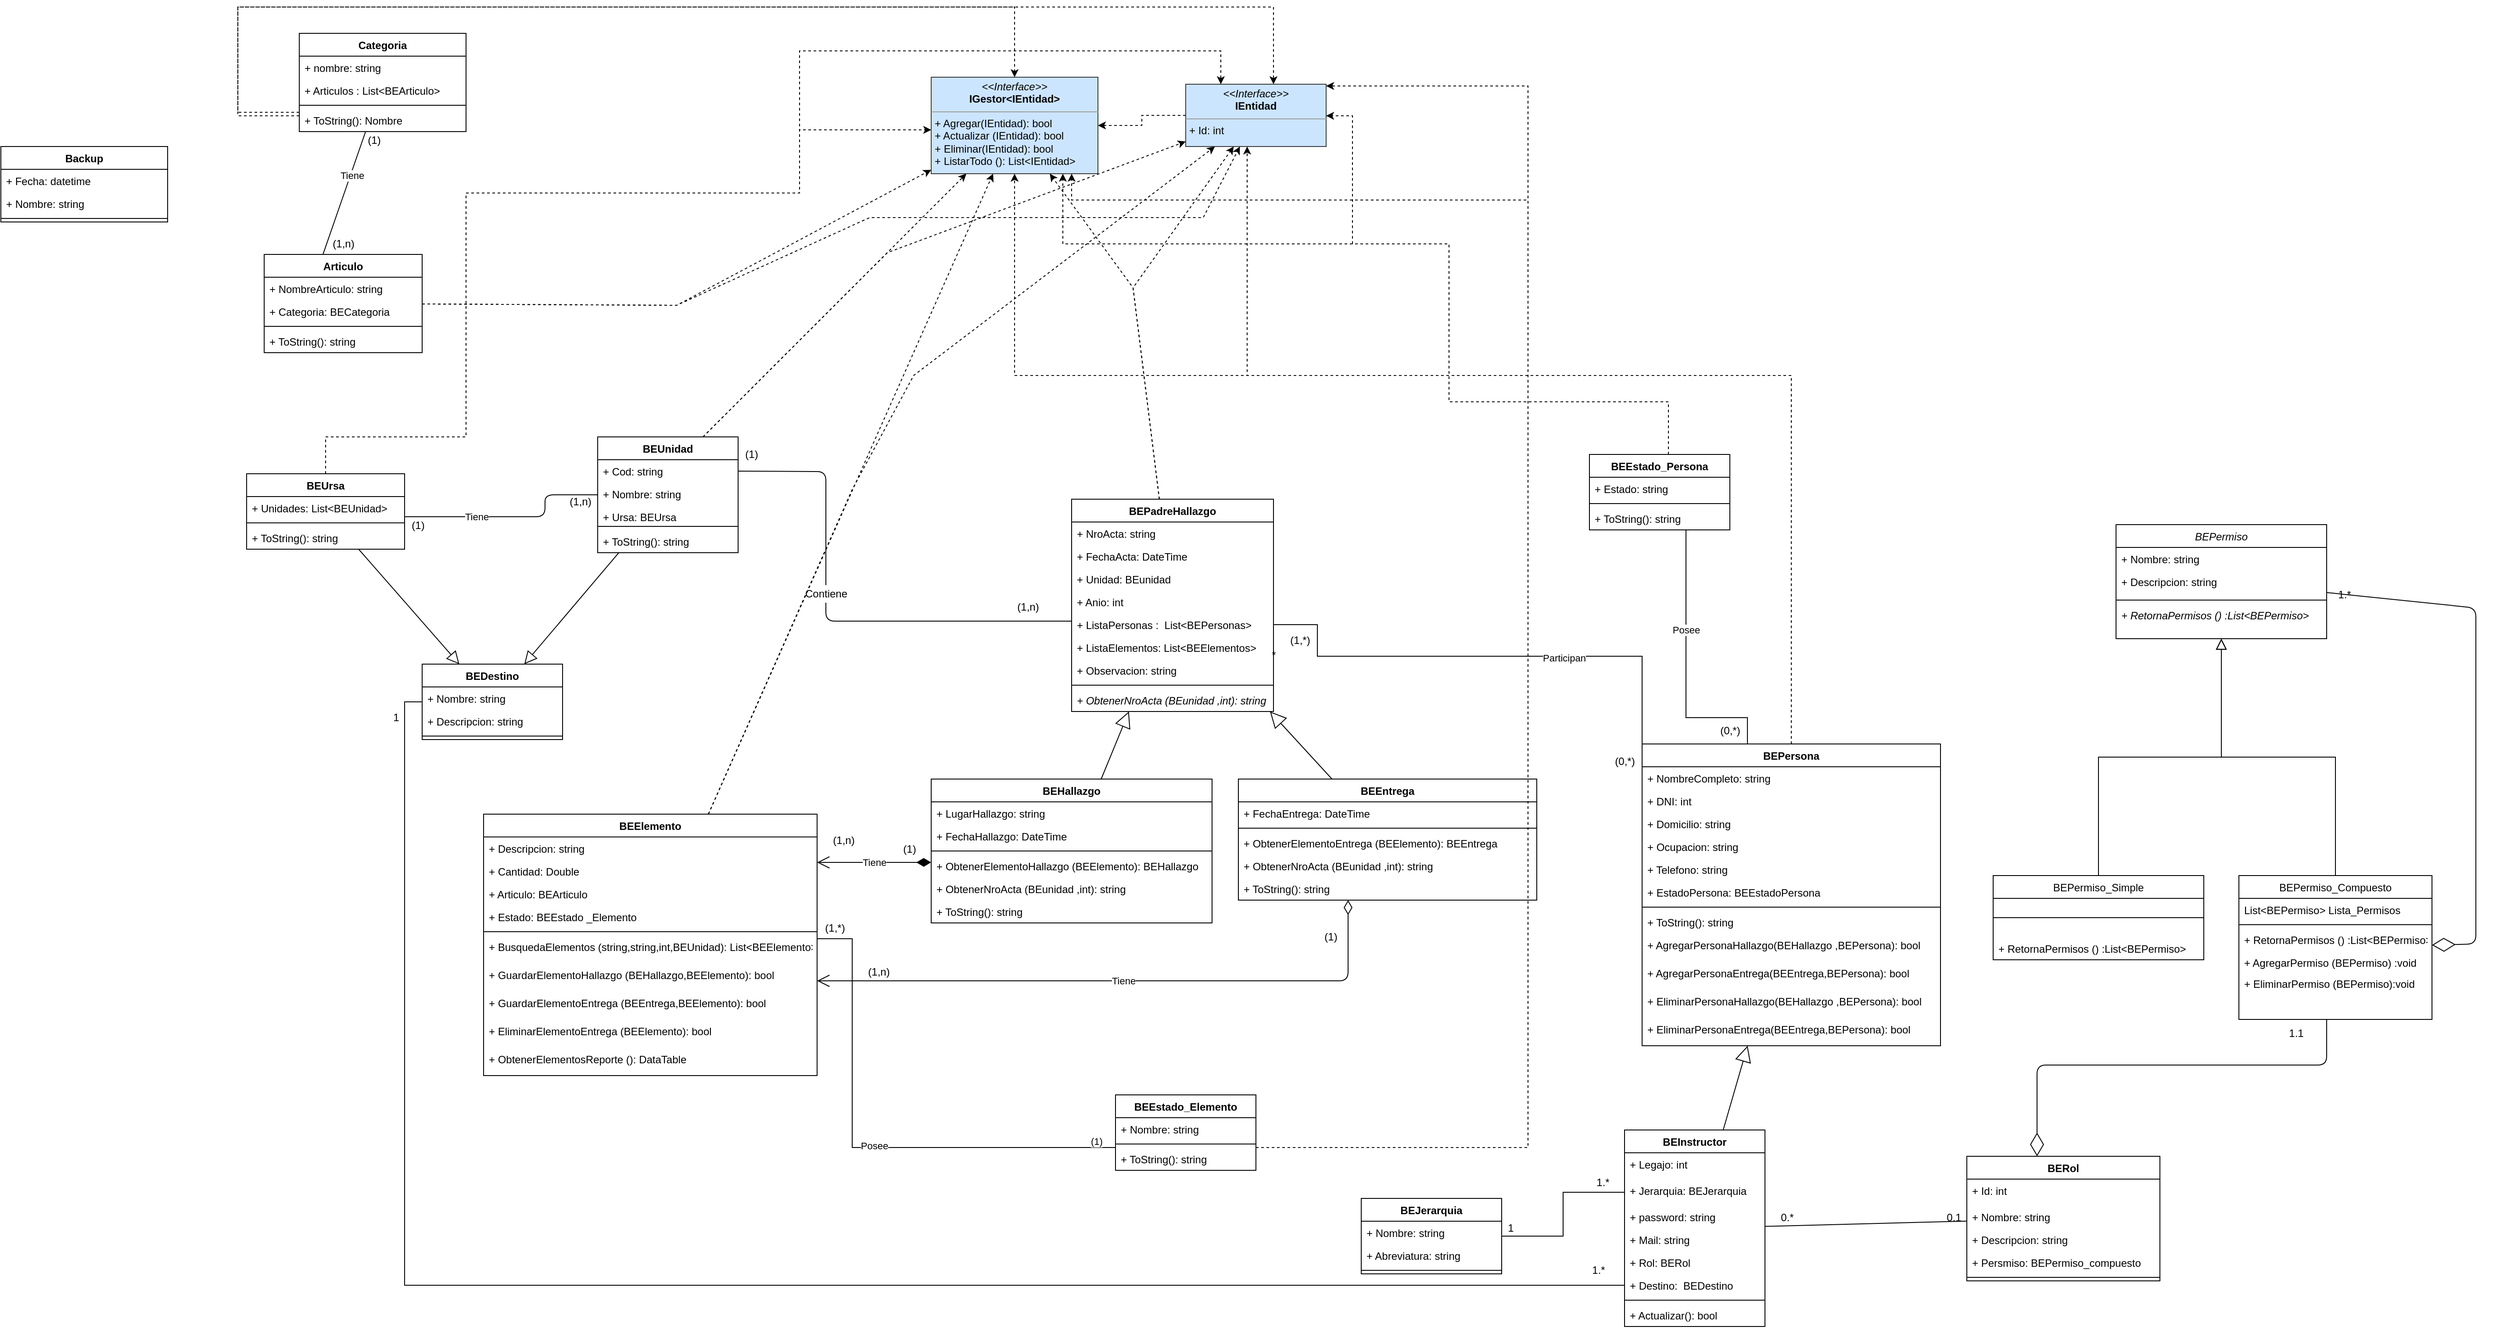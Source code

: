 <mxfile version="21.2.8" type="device">
  <diagram id="_IM5rHcu1BQfe1hOf6VR" name="Clases">
    <mxGraphModel dx="2181" dy="1975" grid="1" gridSize="10" guides="1" tooltips="1" connect="1" arrows="1" fold="1" page="1" pageScale="1" pageWidth="827" pageHeight="1169" math="0" shadow="0">
      <root>
        <mxCell id="H-_01Mu2gKqrJwGbBytt-0" />
        <mxCell id="H-_01Mu2gKqrJwGbBytt-1" parent="H-_01Mu2gKqrJwGbBytt-0" />
        <mxCell id="08A2mlQFigO-94BA-L4f-0" style="edgeStyle=none;rounded=0;orthogonalLoop=1;jettySize=auto;html=1;dashed=1;" parent="H-_01Mu2gKqrJwGbBytt-1" source="08A2mlQFigO-94BA-L4f-1" target="08A2mlQFigO-94BA-L4f-13" edge="1">
          <mxGeometry relative="1" as="geometry" />
        </mxCell>
        <mxCell id="08A2mlQFigO-94BA-L4f-1" value="BEElemento" style="swimlane;fontStyle=1;align=center;verticalAlign=top;childLayout=stackLayout;horizontal=1;startSize=26;horizontalStack=0;resizeParent=1;resizeParentMax=0;resizeLast=0;collapsible=1;marginBottom=0;" parent="H-_01Mu2gKqrJwGbBytt-1" vertex="1">
          <mxGeometry x="-170" y="310" width="380" height="298" as="geometry" />
        </mxCell>
        <mxCell id="08A2mlQFigO-94BA-L4f-3" value="+ Descripcion: string" style="text;strokeColor=none;fillColor=none;align=left;verticalAlign=top;spacingLeft=4;spacingRight=4;overflow=hidden;rotatable=0;points=[[0,0.5],[1,0.5]];portConstraint=eastwest;" parent="08A2mlQFigO-94BA-L4f-1" vertex="1">
          <mxGeometry y="26" width="380" height="26" as="geometry" />
        </mxCell>
        <mxCell id="08A2mlQFigO-94BA-L4f-4" value="+ Cantidad: Double" style="text;strokeColor=none;fillColor=none;align=left;verticalAlign=top;spacingLeft=4;spacingRight=4;overflow=hidden;rotatable=0;points=[[0,0.5],[1,0.5]];portConstraint=eastwest;" parent="08A2mlQFigO-94BA-L4f-1" vertex="1">
          <mxGeometry y="52" width="380" height="26" as="geometry" />
        </mxCell>
        <mxCell id="08A2mlQFigO-94BA-L4f-5" value="+ Articulo: BEArticulo " style="text;strokeColor=none;fillColor=none;align=left;verticalAlign=top;spacingLeft=4;spacingRight=4;overflow=hidden;rotatable=0;points=[[0,0.5],[1,0.5]];portConstraint=eastwest;" parent="08A2mlQFigO-94BA-L4f-1" vertex="1">
          <mxGeometry y="78" width="380" height="26" as="geometry" />
        </mxCell>
        <mxCell id="08A2mlQFigO-94BA-L4f-6" value="+ Estado: BEEstado _Elemento" style="text;strokeColor=none;fillColor=none;align=left;verticalAlign=top;spacingLeft=4;spacingRight=4;overflow=hidden;rotatable=0;points=[[0,0.5],[1,0.5]];portConstraint=eastwest;" parent="08A2mlQFigO-94BA-L4f-1" vertex="1">
          <mxGeometry y="104" width="380" height="26" as="geometry" />
        </mxCell>
        <mxCell id="08A2mlQFigO-94BA-L4f-7" value="" style="line;strokeWidth=1;fillColor=none;align=left;verticalAlign=middle;spacingTop=-1;spacingLeft=3;spacingRight=3;rotatable=0;labelPosition=right;points=[];portConstraint=eastwest;" parent="08A2mlQFigO-94BA-L4f-1" vertex="1">
          <mxGeometry y="130" width="380" height="8" as="geometry" />
        </mxCell>
        <mxCell id="08A2mlQFigO-94BA-L4f-8" value="+ BusquedaElementos (string,string,int,BEUnidad): List&lt;BEElemento&gt;" style="text;strokeColor=none;fillColor=none;align=left;verticalAlign=top;spacingLeft=4;spacingRight=4;overflow=hidden;rotatable=0;points=[[0,0.5],[1,0.5]];portConstraint=eastwest;" parent="08A2mlQFigO-94BA-L4f-1" vertex="1">
          <mxGeometry y="138" width="380" height="32" as="geometry" />
        </mxCell>
        <mxCell id="08A2mlQFigO-94BA-L4f-9" value="+ GuardarElementoHallazgo (BEHallazgo,BEElemento): bool" style="text;strokeColor=none;fillColor=none;align=left;verticalAlign=top;spacingLeft=4;spacingRight=4;overflow=hidden;rotatable=0;points=[[0,0.5],[1,0.5]];portConstraint=eastwest;" parent="08A2mlQFigO-94BA-L4f-1" vertex="1">
          <mxGeometry y="170" width="380" height="32" as="geometry" />
        </mxCell>
        <mxCell id="08A2mlQFigO-94BA-L4f-10" value="+ GuardarElementoEntrega (BEEntrega,BEElemento): bool" style="text;strokeColor=none;fillColor=none;align=left;verticalAlign=top;spacingLeft=4;spacingRight=4;overflow=hidden;rotatable=0;points=[[0,0.5],[1,0.5]];portConstraint=eastwest;" parent="08A2mlQFigO-94BA-L4f-1" vertex="1">
          <mxGeometry y="202" width="380" height="32" as="geometry" />
        </mxCell>
        <mxCell id="08A2mlQFigO-94BA-L4f-11" value="+ EliminarElementoEntrega (BEElemento): bool" style="text;strokeColor=none;fillColor=none;align=left;verticalAlign=top;spacingLeft=4;spacingRight=4;overflow=hidden;rotatable=0;points=[[0,0.5],[1,0.5]];portConstraint=eastwest;" parent="08A2mlQFigO-94BA-L4f-1" vertex="1">
          <mxGeometry y="234" width="380" height="32" as="geometry" />
        </mxCell>
        <mxCell id="08A2mlQFigO-94BA-L4f-12" value="+ ObtenerElementosReporte (): DataTable" style="text;strokeColor=none;fillColor=none;align=left;verticalAlign=top;spacingLeft=4;spacingRight=4;overflow=hidden;rotatable=0;points=[[0,0.5],[1,0.5]];portConstraint=eastwest;" parent="08A2mlQFigO-94BA-L4f-1" vertex="1">
          <mxGeometry y="266" width="380" height="32" as="geometry" />
        </mxCell>
        <mxCell id="08A2mlQFigO-94BA-L4f-13" value="&lt;p style=&quot;margin: 0px ; margin-top: 4px ; text-align: center&quot;&gt;&lt;i&gt;&amp;lt;&amp;lt;Interface&amp;gt;&amp;gt;&lt;/i&gt;&lt;br&gt;&lt;b&gt;IGestor&amp;lt;IEntidad&amp;gt;&lt;/b&gt;&lt;/p&gt;&lt;hr size=&quot;1&quot;&gt;&lt;p style=&quot;margin: 0px ; margin-left: 4px&quot;&gt;&lt;/p&gt;&lt;p style=&quot;margin: 0px ; margin-left: 4px&quot;&gt;+ Agregar(IEntidad): bool&lt;/p&gt;&lt;p style=&quot;margin: 0px ; margin-left: 4px&quot;&gt;+ Actualizar (IEntidad): bool&lt;br&gt;+ Eliminar(IEntidad): bool&lt;/p&gt;&lt;p style=&quot;margin: 0px ; margin-left: 4px&quot;&gt;&lt;span&gt;+ ListarTodo (): List&amp;lt;IEntidad&amp;gt;&lt;/span&gt;&lt;br&gt;&lt;/p&gt;&lt;p style=&quot;margin: 0px ; margin-left: 4px&quot;&gt;&lt;br&gt;&lt;/p&gt;" style="verticalAlign=top;align=left;overflow=fill;fontSize=12;fontFamily=Helvetica;html=1;fillColor=#cce5ff;strokeColor=#36393d;" parent="H-_01Mu2gKqrJwGbBytt-1" vertex="1">
          <mxGeometry x="340" y="-530" width="190" height="110" as="geometry" />
        </mxCell>
        <mxCell id="08A2mlQFigO-94BA-L4f-14" style="edgeStyle=none;rounded=0;orthogonalLoop=1;jettySize=auto;html=1;dashed=1;" parent="H-_01Mu2gKqrJwGbBytt-1" source="08A2mlQFigO-94BA-L4f-15" target="08A2mlQFigO-94BA-L4f-13" edge="1">
          <mxGeometry relative="1" as="geometry">
            <Array as="points">
              <mxPoint x="50" y="-270" />
            </Array>
          </mxGeometry>
        </mxCell>
        <mxCell id="08A2mlQFigO-94BA-L4f-15" value="Articulo" style="swimlane;fontStyle=1;align=center;verticalAlign=top;childLayout=stackLayout;horizontal=1;startSize=26;horizontalStack=0;resizeParent=1;resizeParentMax=0;resizeLast=0;collapsible=1;marginBottom=0;" parent="H-_01Mu2gKqrJwGbBytt-1" vertex="1">
          <mxGeometry x="-420" y="-328" width="180" height="112" as="geometry" />
        </mxCell>
        <mxCell id="08A2mlQFigO-94BA-L4f-17" value="+ NombreArticulo: string" style="text;strokeColor=none;fillColor=none;align=left;verticalAlign=top;spacingLeft=4;spacingRight=4;overflow=hidden;rotatable=0;points=[[0,0.5],[1,0.5]];portConstraint=eastwest;" parent="08A2mlQFigO-94BA-L4f-15" vertex="1">
          <mxGeometry y="26" width="180" height="26" as="geometry" />
        </mxCell>
        <mxCell id="08A2mlQFigO-94BA-L4f-18" value="+ Categoria: BECategoria" style="text;strokeColor=none;fillColor=none;align=left;verticalAlign=top;spacingLeft=4;spacingRight=4;overflow=hidden;rotatable=0;points=[[0,0.5],[1,0.5]];portConstraint=eastwest;" parent="08A2mlQFigO-94BA-L4f-15" vertex="1">
          <mxGeometry y="52" width="180" height="26" as="geometry" />
        </mxCell>
        <mxCell id="08A2mlQFigO-94BA-L4f-19" value="" style="line;strokeWidth=1;fillColor=none;align=left;verticalAlign=middle;spacingTop=-1;spacingLeft=3;spacingRight=3;rotatable=0;labelPosition=right;points=[];portConstraint=eastwest;" parent="08A2mlQFigO-94BA-L4f-15" vertex="1">
          <mxGeometry y="78" width="180" height="8" as="geometry" />
        </mxCell>
        <mxCell id="08A2mlQFigO-94BA-L4f-20" value="+ ToString(): string" style="text;strokeColor=none;fillColor=none;align=left;verticalAlign=top;spacingLeft=4;spacingRight=4;overflow=hidden;rotatable=0;points=[[0,0.5],[1,0.5]];portConstraint=eastwest;" parent="08A2mlQFigO-94BA-L4f-15" vertex="1">
          <mxGeometry y="86" width="180" height="26" as="geometry" />
        </mxCell>
        <mxCell id="08A2mlQFigO-94BA-L4f-21" style="edgeStyle=none;rounded=0;orthogonalLoop=1;jettySize=auto;html=1;dashed=1;" parent="H-_01Mu2gKqrJwGbBytt-1" source="08A2mlQFigO-94BA-L4f-22" target="08A2mlQFigO-94BA-L4f-13" edge="1">
          <mxGeometry relative="1" as="geometry">
            <Array as="points">
              <mxPoint x="570" y="-290" />
            </Array>
          </mxGeometry>
        </mxCell>
        <mxCell id="08A2mlQFigO-94BA-L4f-22" value="BEPadreHallazgo" style="swimlane;fontStyle=1;align=center;verticalAlign=top;childLayout=stackLayout;horizontal=1;startSize=26;horizontalStack=0;resizeParent=1;resizeParentMax=0;resizeLast=0;collapsible=1;marginBottom=0;" parent="H-_01Mu2gKqrJwGbBytt-1" vertex="1">
          <mxGeometry x="500" y="-49" width="230" height="242" as="geometry" />
        </mxCell>
        <mxCell id="08A2mlQFigO-94BA-L4f-23" value="+ NroActa: string" style="text;strokeColor=none;fillColor=none;align=left;verticalAlign=top;spacingLeft=4;spacingRight=4;overflow=hidden;rotatable=0;points=[[0,0.5],[1,0.5]];portConstraint=eastwest;" parent="08A2mlQFigO-94BA-L4f-22" vertex="1">
          <mxGeometry y="26" width="230" height="26" as="geometry" />
        </mxCell>
        <mxCell id="08A2mlQFigO-94BA-L4f-24" value="+ FechaActa: DateTime " style="text;strokeColor=none;fillColor=none;align=left;verticalAlign=top;spacingLeft=4;spacingRight=4;overflow=hidden;rotatable=0;points=[[0,0.5],[1,0.5]];portConstraint=eastwest;" parent="08A2mlQFigO-94BA-L4f-22" vertex="1">
          <mxGeometry y="52" width="230" height="26" as="geometry" />
        </mxCell>
        <mxCell id="08A2mlQFigO-94BA-L4f-25" value="+ Unidad: BEunidad" style="text;strokeColor=none;fillColor=none;align=left;verticalAlign=top;spacingLeft=4;spacingRight=4;overflow=hidden;rotatable=0;points=[[0,0.5],[1,0.5]];portConstraint=eastwest;" parent="08A2mlQFigO-94BA-L4f-22" vertex="1">
          <mxGeometry y="78" width="230" height="26" as="geometry" />
        </mxCell>
        <mxCell id="08A2mlQFigO-94BA-L4f-26" value="+ Anio: int" style="text;strokeColor=none;fillColor=none;align=left;verticalAlign=top;spacingLeft=4;spacingRight=4;overflow=hidden;rotatable=0;points=[[0,0.5],[1,0.5]];portConstraint=eastwest;" parent="08A2mlQFigO-94BA-L4f-22" vertex="1">
          <mxGeometry y="104" width="230" height="26" as="geometry" />
        </mxCell>
        <mxCell id="08A2mlQFigO-94BA-L4f-27" value="+ ListaPersonas :  List&lt;BEPersonas&gt;" style="text;strokeColor=none;fillColor=none;align=left;verticalAlign=top;spacingLeft=4;spacingRight=4;overflow=hidden;rotatable=0;points=[[0,0.5],[1,0.5]];portConstraint=eastwest;" parent="08A2mlQFigO-94BA-L4f-22" vertex="1">
          <mxGeometry y="130" width="230" height="26" as="geometry" />
        </mxCell>
        <mxCell id="08A2mlQFigO-94BA-L4f-28" value="+ ListaElementos: List&lt;BEElementos&gt;" style="text;strokeColor=none;fillColor=none;align=left;verticalAlign=top;spacingLeft=4;spacingRight=4;overflow=hidden;rotatable=0;points=[[0,0.5],[1,0.5]];portConstraint=eastwest;" parent="08A2mlQFigO-94BA-L4f-22" vertex="1">
          <mxGeometry y="156" width="230" height="26" as="geometry" />
        </mxCell>
        <mxCell id="dQs4wgEXyiurEB1gUf8k-47" value="+ Observacion: string" style="text;strokeColor=none;fillColor=none;align=left;verticalAlign=top;spacingLeft=4;spacingRight=4;overflow=hidden;rotatable=0;points=[[0,0.5],[1,0.5]];portConstraint=eastwest;" parent="08A2mlQFigO-94BA-L4f-22" vertex="1">
          <mxGeometry y="182" width="230" height="26" as="geometry" />
        </mxCell>
        <mxCell id="08A2mlQFigO-94BA-L4f-29" value="" style="line;strokeWidth=1;fillColor=none;align=left;verticalAlign=middle;spacingTop=-1;spacingLeft=3;spacingRight=3;rotatable=0;labelPosition=right;points=[];portConstraint=eastwest;" parent="08A2mlQFigO-94BA-L4f-22" vertex="1">
          <mxGeometry y="208" width="230" height="8" as="geometry" />
        </mxCell>
        <mxCell id="08A2mlQFigO-94BA-L4f-30" value="+ ObtenerNroActa (BEunidad ,int): string" style="text;strokeColor=none;fillColor=none;align=left;verticalAlign=top;spacingLeft=4;spacingRight=4;overflow=hidden;rotatable=0;points=[[0,0.5],[1,0.5]];portConstraint=eastwest;fontStyle=2" parent="08A2mlQFigO-94BA-L4f-22" vertex="1">
          <mxGeometry y="216" width="230" height="26" as="geometry" />
        </mxCell>
        <mxCell id="08A2mlQFigO-94BA-L4f-31" value="BEHallazgo" style="swimlane;fontStyle=1;align=center;verticalAlign=top;childLayout=stackLayout;horizontal=1;startSize=26;horizontalStack=0;resizeParent=1;resizeParentMax=0;resizeLast=0;collapsible=1;marginBottom=0;" parent="H-_01Mu2gKqrJwGbBytt-1" vertex="1">
          <mxGeometry x="340" y="270" width="320" height="164" as="geometry" />
        </mxCell>
        <mxCell id="08A2mlQFigO-94BA-L4f-32" value="+ LugarHallazgo: string" style="text;strokeColor=none;fillColor=none;align=left;verticalAlign=top;spacingLeft=4;spacingRight=4;overflow=hidden;rotatable=0;points=[[0,0.5],[1,0.5]];portConstraint=eastwest;" parent="08A2mlQFigO-94BA-L4f-31" vertex="1">
          <mxGeometry y="26" width="320" height="26" as="geometry" />
        </mxCell>
        <mxCell id="08A2mlQFigO-94BA-L4f-34" value="+ FechaHallazgo: DateTime" style="text;strokeColor=none;fillColor=none;align=left;verticalAlign=top;spacingLeft=4;spacingRight=4;overflow=hidden;rotatable=0;points=[[0,0.5],[1,0.5]];portConstraint=eastwest;" parent="08A2mlQFigO-94BA-L4f-31" vertex="1">
          <mxGeometry y="52" width="320" height="26" as="geometry" />
        </mxCell>
        <mxCell id="08A2mlQFigO-94BA-L4f-35" value="" style="line;strokeWidth=1;fillColor=none;align=left;verticalAlign=middle;spacingTop=-1;spacingLeft=3;spacingRight=3;rotatable=0;labelPosition=right;points=[];portConstraint=eastwest;" parent="08A2mlQFigO-94BA-L4f-31" vertex="1">
          <mxGeometry y="78" width="320" height="8" as="geometry" />
        </mxCell>
        <mxCell id="08A2mlQFigO-94BA-L4f-37" value="+ ObtenerElementoHallazgo (BEElemento): BEHallazgo" style="text;strokeColor=none;fillColor=none;align=left;verticalAlign=top;spacingLeft=4;spacingRight=4;overflow=hidden;rotatable=0;points=[[0,0.5],[1,0.5]];portConstraint=eastwest;" parent="08A2mlQFigO-94BA-L4f-31" vertex="1">
          <mxGeometry y="86" width="320" height="26" as="geometry" />
        </mxCell>
        <mxCell id="dQs4wgEXyiurEB1gUf8k-53" value="+ ObtenerNroActa (BEunidad ,int): string" style="text;strokeColor=none;fillColor=none;align=left;verticalAlign=top;spacingLeft=4;spacingRight=4;overflow=hidden;rotatable=0;points=[[0,0.5],[1,0.5]];portConstraint=eastwest;fontStyle=0" parent="08A2mlQFigO-94BA-L4f-31" vertex="1">
          <mxGeometry y="112" width="320" height="26" as="geometry" />
        </mxCell>
        <mxCell id="08A2mlQFigO-94BA-L4f-38" value="+ ToString(): string" style="text;strokeColor=none;fillColor=none;align=left;verticalAlign=top;spacingLeft=4;spacingRight=4;overflow=hidden;rotatable=0;points=[[0,0.5],[1,0.5]];portConstraint=eastwest;" parent="08A2mlQFigO-94BA-L4f-31" vertex="1">
          <mxGeometry y="138" width="320" height="26" as="geometry" />
        </mxCell>
        <mxCell id="08A2mlQFigO-94BA-L4f-39" value="BEEntrega" style="swimlane;fontStyle=1;align=center;verticalAlign=top;childLayout=stackLayout;horizontal=1;startSize=26;horizontalStack=0;resizeParent=1;resizeParentMax=0;resizeLast=0;collapsible=1;marginBottom=0;" parent="H-_01Mu2gKqrJwGbBytt-1" vertex="1">
          <mxGeometry x="690" y="270" width="340" height="138" as="geometry" />
        </mxCell>
        <mxCell id="08A2mlQFigO-94BA-L4f-42" value="+ FechaEntrega: DateTime" style="text;strokeColor=none;fillColor=none;align=left;verticalAlign=top;spacingLeft=4;spacingRight=4;overflow=hidden;rotatable=0;points=[[0,0.5],[1,0.5]];portConstraint=eastwest;" parent="08A2mlQFigO-94BA-L4f-39" vertex="1">
          <mxGeometry y="26" width="340" height="26" as="geometry" />
        </mxCell>
        <mxCell id="08A2mlQFigO-94BA-L4f-43" value="" style="line;strokeWidth=1;fillColor=none;align=left;verticalAlign=middle;spacingTop=-1;spacingLeft=3;spacingRight=3;rotatable=0;labelPosition=right;points=[];portConstraint=eastwest;" parent="08A2mlQFigO-94BA-L4f-39" vertex="1">
          <mxGeometry y="52" width="340" height="8" as="geometry" />
        </mxCell>
        <mxCell id="dQs4wgEXyiurEB1gUf8k-48" value="+ ObtenerElementoEntrega (BEElemento): BEEntrega" style="text;strokeColor=none;fillColor=none;align=left;verticalAlign=top;spacingLeft=4;spacingRight=4;overflow=hidden;rotatable=0;points=[[0,0.5],[1,0.5]];portConstraint=eastwest;" parent="08A2mlQFigO-94BA-L4f-39" vertex="1">
          <mxGeometry y="60" width="340" height="26" as="geometry" />
        </mxCell>
        <mxCell id="dQs4wgEXyiurEB1gUf8k-54" value="+ ObtenerNroActa (BEunidad ,int): string" style="text;strokeColor=none;fillColor=none;align=left;verticalAlign=top;spacingLeft=4;spacingRight=4;overflow=hidden;rotatable=0;points=[[0,0.5],[1,0.5]];portConstraint=eastwest;fontStyle=0" parent="08A2mlQFigO-94BA-L4f-39" vertex="1">
          <mxGeometry y="86" width="340" height="26" as="geometry" />
        </mxCell>
        <mxCell id="08A2mlQFigO-94BA-L4f-44" value="+ ToString(): string" style="text;strokeColor=none;fillColor=none;align=left;verticalAlign=top;spacingLeft=4;spacingRight=4;overflow=hidden;rotatable=0;points=[[0,0.5],[1,0.5]];portConstraint=eastwest;" parent="08A2mlQFigO-94BA-L4f-39" vertex="1">
          <mxGeometry y="112" width="340" height="26" as="geometry" />
        </mxCell>
        <mxCell id="08A2mlQFigO-94BA-L4f-46" style="edgeStyle=orthogonalEdgeStyle;rounded=0;orthogonalLoop=1;jettySize=auto;html=1;dashed=1;" parent="H-_01Mu2gKqrJwGbBytt-1" source="08A2mlQFigO-94BA-L4f-47" target="08A2mlQFigO-94BA-L4f-13" edge="1">
          <mxGeometry relative="1" as="geometry">
            <Array as="points">
              <mxPoint x="1020" y="690" />
              <mxPoint x="1020" y="-390" />
              <mxPoint x="500" y="-390" />
            </Array>
          </mxGeometry>
        </mxCell>
        <mxCell id="08A2mlQFigO-94BA-L4f-47" value="BEEstado_Elemento" style="swimlane;fontStyle=1;align=center;verticalAlign=top;childLayout=stackLayout;horizontal=1;startSize=26;horizontalStack=0;resizeParent=1;resizeParentMax=0;resizeLast=0;collapsible=1;marginBottom=0;" parent="H-_01Mu2gKqrJwGbBytt-1" vertex="1">
          <mxGeometry x="550" y="630" width="160" height="86" as="geometry" />
        </mxCell>
        <mxCell id="08A2mlQFigO-94BA-L4f-49" value="+ Nombre: string" style="text;strokeColor=none;fillColor=none;align=left;verticalAlign=top;spacingLeft=4;spacingRight=4;overflow=hidden;rotatable=0;points=[[0,0.5],[1,0.5]];portConstraint=eastwest;" parent="08A2mlQFigO-94BA-L4f-47" vertex="1">
          <mxGeometry y="26" width="160" height="26" as="geometry" />
        </mxCell>
        <mxCell id="08A2mlQFigO-94BA-L4f-50" value="" style="line;strokeWidth=1;fillColor=none;align=left;verticalAlign=middle;spacingTop=-1;spacingLeft=3;spacingRight=3;rotatable=0;labelPosition=right;points=[];portConstraint=eastwest;" parent="08A2mlQFigO-94BA-L4f-47" vertex="1">
          <mxGeometry y="52" width="160" height="8" as="geometry" />
        </mxCell>
        <mxCell id="08A2mlQFigO-94BA-L4f-51" value="+ ToString(): string" style="text;strokeColor=none;fillColor=none;align=left;verticalAlign=top;spacingLeft=4;spacingRight=4;overflow=hidden;rotatable=0;points=[[0,0.5],[1,0.5]];portConstraint=eastwest;" parent="08A2mlQFigO-94BA-L4f-47" vertex="1">
          <mxGeometry y="60" width="160" height="26" as="geometry" />
        </mxCell>
        <mxCell id="08A2mlQFigO-94BA-L4f-52" style="edgeStyle=orthogonalEdgeStyle;rounded=0;orthogonalLoop=1;jettySize=auto;html=1;dashed=1;" parent="H-_01Mu2gKqrJwGbBytt-1" source="08A2mlQFigO-94BA-L4f-54" target="08A2mlQFigO-94BA-L4f-13" edge="1">
          <mxGeometry relative="1" as="geometry">
            <Array as="points">
              <mxPoint x="1180" y="-160" />
              <mxPoint x="930" y="-160" />
              <mxPoint x="930" y="-340" />
              <mxPoint x="490" y="-340" />
            </Array>
          </mxGeometry>
        </mxCell>
        <mxCell id="08A2mlQFigO-94BA-L4f-53" style="edgeStyle=orthogonalEdgeStyle;rounded=0;orthogonalLoop=1;jettySize=auto;html=1;endArrow=none;endFill=0;entryX=0.353;entryY=0;entryDx=0;entryDy=0;entryPerimeter=0;" parent="H-_01Mu2gKqrJwGbBytt-1" source="08A2mlQFigO-94BA-L4f-54" target="08A2mlQFigO-94BA-L4f-67" edge="1">
          <mxGeometry relative="1" as="geometry">
            <Array as="points">
              <mxPoint x="1200" y="200" />
              <mxPoint x="1270" y="200" />
            </Array>
          </mxGeometry>
        </mxCell>
        <mxCell id="08A2mlQFigO-94BA-L4f-54" value="BEEstado_Persona" style="swimlane;fontStyle=1;align=center;verticalAlign=top;childLayout=stackLayout;horizontal=1;startSize=26;horizontalStack=0;resizeParent=1;resizeParentMax=0;resizeLast=0;collapsible=1;marginBottom=0;" parent="H-_01Mu2gKqrJwGbBytt-1" vertex="1">
          <mxGeometry x="1090" y="-100" width="160" height="86" as="geometry" />
        </mxCell>
        <mxCell id="08A2mlQFigO-94BA-L4f-56" value="+ Estado: string" style="text;strokeColor=none;fillColor=none;align=left;verticalAlign=top;spacingLeft=4;spacingRight=4;overflow=hidden;rotatable=0;points=[[0,0.5],[1,0.5]];portConstraint=eastwest;" parent="08A2mlQFigO-94BA-L4f-54" vertex="1">
          <mxGeometry y="26" width="160" height="26" as="geometry" />
        </mxCell>
        <mxCell id="08A2mlQFigO-94BA-L4f-57" value="" style="line;strokeWidth=1;fillColor=none;align=left;verticalAlign=middle;spacingTop=-1;spacingLeft=3;spacingRight=3;rotatable=0;labelPosition=right;points=[];portConstraint=eastwest;" parent="08A2mlQFigO-94BA-L4f-54" vertex="1">
          <mxGeometry y="52" width="160" height="8" as="geometry" />
        </mxCell>
        <mxCell id="08A2mlQFigO-94BA-L4f-58" value="+ ToString(): string" style="text;strokeColor=none;fillColor=none;align=left;verticalAlign=top;spacingLeft=4;spacingRight=4;overflow=hidden;rotatable=0;points=[[0,0.5],[1,0.5]];portConstraint=eastwest;" parent="08A2mlQFigO-94BA-L4f-54" vertex="1">
          <mxGeometry y="60" width="160" height="26" as="geometry" />
        </mxCell>
        <mxCell id="SxVt8YSaokdxKLl47naF-9" style="rounded=0;orthogonalLoop=1;jettySize=auto;html=1;endArrow=none;endFill=0;" parent="H-_01Mu2gKqrJwGbBytt-1" source="08A2mlQFigO-94BA-L4f-59" target="WYtthIlqHay8PLY1lMA2-57" edge="1">
          <mxGeometry relative="1" as="geometry">
            <mxPoint x="1470" y="754" as="targetPoint" />
          </mxGeometry>
        </mxCell>
        <mxCell id="08A2mlQFigO-94BA-L4f-59" value="BEInstructor" style="swimlane;fontStyle=1;align=center;verticalAlign=top;childLayout=stackLayout;horizontal=1;startSize=26;horizontalStack=0;resizeParent=1;resizeParentMax=0;resizeLast=0;collapsible=1;marginBottom=0;" parent="H-_01Mu2gKqrJwGbBytt-1" vertex="1">
          <mxGeometry x="1130" y="670" width="160" height="224" as="geometry" />
        </mxCell>
        <mxCell id="08A2mlQFigO-94BA-L4f-60" value="+ Legajo: int" style="text;strokeColor=none;fillColor=none;align=left;verticalAlign=top;spacingLeft=4;spacingRight=4;overflow=hidden;rotatable=0;points=[[0,0.5],[1,0.5]];portConstraint=eastwest;" parent="08A2mlQFigO-94BA-L4f-59" vertex="1">
          <mxGeometry y="26" width="160" height="30" as="geometry" />
        </mxCell>
        <mxCell id="jXJ1h0B2mP8WK_TSwUKt-8" value="+ Jerarquia: BEJerarquia" style="text;strokeColor=none;fillColor=none;align=left;verticalAlign=top;spacingLeft=4;spacingRight=4;overflow=hidden;rotatable=0;points=[[0,0.5],[1,0.5]];portConstraint=eastwest;" parent="08A2mlQFigO-94BA-L4f-59" vertex="1">
          <mxGeometry y="56" width="160" height="30" as="geometry" />
        </mxCell>
        <mxCell id="08A2mlQFigO-94BA-L4f-61" value="+ password: string" style="text;strokeColor=none;fillColor=none;align=left;verticalAlign=top;spacingLeft=4;spacingRight=4;overflow=hidden;rotatable=0;points=[[0,0.5],[1,0.5]];portConstraint=eastwest;" parent="08A2mlQFigO-94BA-L4f-59" vertex="1">
          <mxGeometry y="86" width="160" height="26" as="geometry" />
        </mxCell>
        <mxCell id="08A2mlQFigO-94BA-L4f-62" value="+ Mail: string" style="text;strokeColor=none;fillColor=none;align=left;verticalAlign=top;spacingLeft=4;spacingRight=4;overflow=hidden;rotatable=0;points=[[0,0.5],[1,0.5]];portConstraint=eastwest;" parent="08A2mlQFigO-94BA-L4f-59" vertex="1">
          <mxGeometry y="112" width="160" height="26" as="geometry" />
        </mxCell>
        <mxCell id="SxVt8YSaokdxKLl47naF-6" value="+ Rol: BERol" style="text;strokeColor=none;fillColor=none;align=left;verticalAlign=top;spacingLeft=4;spacingRight=4;overflow=hidden;rotatable=0;points=[[0,0.5],[1,0.5]];portConstraint=eastwest;" parent="08A2mlQFigO-94BA-L4f-59" vertex="1">
          <mxGeometry y="138" width="160" height="26" as="geometry" />
        </mxCell>
        <mxCell id="WYtthIlqHay8PLY1lMA2-74" value="+ Destino:  BEDestino" style="text;strokeColor=none;fillColor=none;align=left;verticalAlign=top;spacingLeft=4;spacingRight=4;overflow=hidden;rotatable=0;points=[[0,0.5],[1,0.5]];portConstraint=eastwest;" parent="08A2mlQFigO-94BA-L4f-59" vertex="1">
          <mxGeometry y="164" width="160" height="26" as="geometry" />
        </mxCell>
        <mxCell id="08A2mlQFigO-94BA-L4f-63" value="" style="line;strokeWidth=1;fillColor=none;align=left;verticalAlign=middle;spacingTop=-1;spacingLeft=3;spacingRight=3;rotatable=0;labelPosition=right;points=[];portConstraint=eastwest;" parent="08A2mlQFigO-94BA-L4f-59" vertex="1">
          <mxGeometry y="190" width="160" height="8" as="geometry" />
        </mxCell>
        <mxCell id="08A2mlQFigO-94BA-L4f-64" value="+ Actualizar(): bool" style="text;strokeColor=none;fillColor=none;align=left;verticalAlign=top;spacingLeft=4;spacingRight=4;overflow=hidden;rotatable=0;points=[[0,0.5],[1,0.5]];portConstraint=eastwest;" parent="08A2mlQFigO-94BA-L4f-59" vertex="1">
          <mxGeometry y="198" width="160" height="26" as="geometry" />
        </mxCell>
        <mxCell id="08A2mlQFigO-94BA-L4f-66" style="edgeStyle=orthogonalEdgeStyle;rounded=0;orthogonalLoop=1;jettySize=auto;html=1;dashed=1;" parent="H-_01Mu2gKqrJwGbBytt-1" source="08A2mlQFigO-94BA-L4f-67" target="08A2mlQFigO-94BA-L4f-13" edge="1">
          <mxGeometry relative="1" as="geometry">
            <Array as="points">
              <mxPoint x="1320" y="-190" />
              <mxPoint x="435" y="-190" />
            </Array>
          </mxGeometry>
        </mxCell>
        <mxCell id="08A2mlQFigO-94BA-L4f-67" value="BEPersona" style="swimlane;fontStyle=1;align=center;verticalAlign=top;childLayout=stackLayout;horizontal=1;startSize=26;horizontalStack=0;resizeParent=1;resizeParentMax=0;resizeLast=0;collapsible=1;marginBottom=0;" parent="H-_01Mu2gKqrJwGbBytt-1" vertex="1">
          <mxGeometry x="1150" y="230" width="340" height="344" as="geometry" />
        </mxCell>
        <mxCell id="08A2mlQFigO-94BA-L4f-69" value="+ NombreCompleto: string" style="text;strokeColor=none;fillColor=none;align=left;verticalAlign=top;spacingLeft=4;spacingRight=4;overflow=hidden;rotatable=0;points=[[0,0.5],[1,0.5]];portConstraint=eastwest;" parent="08A2mlQFigO-94BA-L4f-67" vertex="1">
          <mxGeometry y="26" width="340" height="26" as="geometry" />
        </mxCell>
        <mxCell id="08A2mlQFigO-94BA-L4f-70" value="+ DNI: int" style="text;strokeColor=none;fillColor=none;align=left;verticalAlign=top;spacingLeft=4;spacingRight=4;overflow=hidden;rotatable=0;points=[[0,0.5],[1,0.5]];portConstraint=eastwest;" parent="08A2mlQFigO-94BA-L4f-67" vertex="1">
          <mxGeometry y="52" width="340" height="26" as="geometry" />
        </mxCell>
        <mxCell id="08A2mlQFigO-94BA-L4f-71" value="+ Domicilio: string" style="text;strokeColor=none;fillColor=none;align=left;verticalAlign=top;spacingLeft=4;spacingRight=4;overflow=hidden;rotatable=0;points=[[0,0.5],[1,0.5]];portConstraint=eastwest;" parent="08A2mlQFigO-94BA-L4f-67" vertex="1">
          <mxGeometry y="78" width="340" height="26" as="geometry" />
        </mxCell>
        <mxCell id="08A2mlQFigO-94BA-L4f-72" value="+ Ocupacion: string" style="text;strokeColor=none;fillColor=none;align=left;verticalAlign=top;spacingLeft=4;spacingRight=4;overflow=hidden;rotatable=0;points=[[0,0.5],[1,0.5]];portConstraint=eastwest;" parent="08A2mlQFigO-94BA-L4f-67" vertex="1">
          <mxGeometry y="104" width="340" height="26" as="geometry" />
        </mxCell>
        <mxCell id="08A2mlQFigO-94BA-L4f-73" value="+ Telefono: string" style="text;strokeColor=none;fillColor=none;align=left;verticalAlign=top;spacingLeft=4;spacingRight=4;overflow=hidden;rotatable=0;points=[[0,0.5],[1,0.5]];portConstraint=eastwest;" parent="08A2mlQFigO-94BA-L4f-67" vertex="1">
          <mxGeometry y="130" width="340" height="26" as="geometry" />
        </mxCell>
        <mxCell id="08A2mlQFigO-94BA-L4f-74" value="+ EstadoPersona: BEEstadoPersona" style="text;strokeColor=none;fillColor=none;align=left;verticalAlign=top;spacingLeft=4;spacingRight=4;overflow=hidden;rotatable=0;points=[[0,0.5],[1,0.5]];portConstraint=eastwest;" parent="08A2mlQFigO-94BA-L4f-67" vertex="1">
          <mxGeometry y="156" width="340" height="26" as="geometry" />
        </mxCell>
        <mxCell id="08A2mlQFigO-94BA-L4f-75" value="" style="line;strokeWidth=1;fillColor=none;align=left;verticalAlign=middle;spacingTop=-1;spacingLeft=3;spacingRight=3;rotatable=0;labelPosition=right;points=[];portConstraint=eastwest;" parent="08A2mlQFigO-94BA-L4f-67" vertex="1">
          <mxGeometry y="182" width="340" height="8" as="geometry" />
        </mxCell>
        <mxCell id="08A2mlQFigO-94BA-L4f-76" value="+ ToString(): string" style="text;strokeColor=none;fillColor=none;align=left;verticalAlign=top;spacingLeft=4;spacingRight=4;overflow=hidden;rotatable=0;points=[[0,0.5],[1,0.5]];portConstraint=eastwest;" parent="08A2mlQFigO-94BA-L4f-67" vertex="1">
          <mxGeometry y="190" width="340" height="26" as="geometry" />
        </mxCell>
        <mxCell id="08A2mlQFigO-94BA-L4f-77" value="+ AgregarPersonaHallazgo(BEHallazgo ,BEPersona): bool" style="text;strokeColor=none;fillColor=none;align=left;verticalAlign=top;spacingLeft=4;spacingRight=4;overflow=hidden;rotatable=0;points=[[0,0.5],[1,0.5]];portConstraint=eastwest;" parent="08A2mlQFigO-94BA-L4f-67" vertex="1">
          <mxGeometry y="216" width="340" height="32" as="geometry" />
        </mxCell>
        <mxCell id="08A2mlQFigO-94BA-L4f-78" value="+ AgregarPersonaEntrega(BEEntrega,BEPersona): bool" style="text;strokeColor=none;fillColor=none;align=left;verticalAlign=top;spacingLeft=4;spacingRight=4;overflow=hidden;rotatable=0;points=[[0,0.5],[1,0.5]];portConstraint=eastwest;" parent="08A2mlQFigO-94BA-L4f-67" vertex="1">
          <mxGeometry y="248" width="340" height="32" as="geometry" />
        </mxCell>
        <mxCell id="08A2mlQFigO-94BA-L4f-79" value="+ EliminarPersonaHallazgo(BEHallazgo ,BEPersona): bool" style="text;strokeColor=none;fillColor=none;align=left;verticalAlign=top;spacingLeft=4;spacingRight=4;overflow=hidden;rotatable=0;points=[[0,0.5],[1,0.5]];portConstraint=eastwest;" parent="08A2mlQFigO-94BA-L4f-67" vertex="1">
          <mxGeometry y="280" width="340" height="32" as="geometry" />
        </mxCell>
        <mxCell id="08A2mlQFigO-94BA-L4f-80" value="+ EliminarPersonaEntrega(BEEntrega,BEPersona): bool" style="text;strokeColor=none;fillColor=none;align=left;verticalAlign=top;spacingLeft=4;spacingRight=4;overflow=hidden;rotatable=0;points=[[0,0.5],[1,0.5]];portConstraint=eastwest;" parent="08A2mlQFigO-94BA-L4f-67" vertex="1">
          <mxGeometry y="312" width="340" height="32" as="geometry" />
        </mxCell>
        <mxCell id="08A2mlQFigO-94BA-L4f-81" value="BEUnidad" style="swimlane;fontStyle=1;align=center;verticalAlign=top;childLayout=stackLayout;horizontal=1;startSize=26;horizontalStack=0;resizeParent=1;resizeParentMax=0;resizeLast=0;collapsible=1;marginBottom=0;" parent="H-_01Mu2gKqrJwGbBytt-1" vertex="1">
          <mxGeometry x="-40" y="-120" width="160" height="132" as="geometry" />
        </mxCell>
        <mxCell id="08A2mlQFigO-94BA-L4f-83" value="+ Cod: string" style="text;strokeColor=none;fillColor=none;align=left;verticalAlign=top;spacingLeft=4;spacingRight=4;overflow=hidden;rotatable=0;points=[[0,0.5],[1,0.5]];portConstraint=eastwest;" parent="08A2mlQFigO-94BA-L4f-81" vertex="1">
          <mxGeometry y="26" width="160" height="26" as="geometry" />
        </mxCell>
        <mxCell id="08A2mlQFigO-94BA-L4f-84" value="+ Nombre: string" style="text;strokeColor=none;fillColor=none;align=left;verticalAlign=top;spacingLeft=4;spacingRight=4;overflow=hidden;rotatable=0;points=[[0,0.5],[1,0.5]];portConstraint=eastwest;" parent="08A2mlQFigO-94BA-L4f-81" vertex="1">
          <mxGeometry y="52" width="160" height="26" as="geometry" />
        </mxCell>
        <mxCell id="08A2mlQFigO-94BA-L4f-85" value="+ Ursa: BEUrsa&#xa; " style="text;strokeColor=none;fillColor=none;align=left;verticalAlign=top;spacingLeft=4;spacingRight=4;overflow=hidden;rotatable=0;points=[[0,0.5],[1,0.5]];portConstraint=eastwest;" parent="08A2mlQFigO-94BA-L4f-81" vertex="1">
          <mxGeometry y="78" width="160" height="20" as="geometry" />
        </mxCell>
        <mxCell id="08A2mlQFigO-94BA-L4f-86" value="" style="line;strokeWidth=1;fillColor=none;align=left;verticalAlign=middle;spacingTop=-1;spacingLeft=3;spacingRight=3;rotatable=0;labelPosition=right;points=[];portConstraint=eastwest;" parent="08A2mlQFigO-94BA-L4f-81" vertex="1">
          <mxGeometry y="98" width="160" height="8" as="geometry" />
        </mxCell>
        <mxCell id="08A2mlQFigO-94BA-L4f-87" value="+ ToString(): string" style="text;strokeColor=none;fillColor=none;align=left;verticalAlign=top;spacingLeft=4;spacingRight=4;overflow=hidden;rotatable=0;points=[[0,0.5],[1,0.5]];portConstraint=eastwest;" parent="08A2mlQFigO-94BA-L4f-81" vertex="1">
          <mxGeometry y="106" width="160" height="26" as="geometry" />
        </mxCell>
        <mxCell id="08A2mlQFigO-94BA-L4f-88" style="edgeStyle=orthogonalEdgeStyle;rounded=0;orthogonalLoop=1;jettySize=auto;html=1;dashed=1;" parent="H-_01Mu2gKqrJwGbBytt-1" source="08A2mlQFigO-94BA-L4f-89" target="08A2mlQFigO-94BA-L4f-13" edge="1">
          <mxGeometry relative="1" as="geometry">
            <Array as="points">
              <mxPoint x="-450" y="-490" />
              <mxPoint x="-450" y="-610" />
              <mxPoint x="435" y="-610" />
            </Array>
          </mxGeometry>
        </mxCell>
        <mxCell id="08A2mlQFigO-94BA-L4f-89" value="Categoria" style="swimlane;fontStyle=1;align=center;verticalAlign=top;childLayout=stackLayout;horizontal=1;startSize=26;horizontalStack=0;resizeParent=1;resizeParentMax=0;resizeLast=0;collapsible=1;marginBottom=0;" parent="H-_01Mu2gKqrJwGbBytt-1" vertex="1">
          <mxGeometry x="-380" y="-580" width="190" height="112" as="geometry" />
        </mxCell>
        <mxCell id="08A2mlQFigO-94BA-L4f-91" value="+ nombre: string&#xa; " style="text;strokeColor=none;fillColor=none;align=left;verticalAlign=top;spacingLeft=4;spacingRight=4;overflow=hidden;rotatable=0;points=[[0,0.5],[1,0.5]];portConstraint=eastwest;" parent="08A2mlQFigO-94BA-L4f-89" vertex="1">
          <mxGeometry y="26" width="190" height="26" as="geometry" />
        </mxCell>
        <mxCell id="G6LraAH82jEir2Y-ZNRT-0" value="+ Articulos : List&lt;BEArticulo&gt;&#xa; " style="text;strokeColor=none;fillColor=none;align=left;verticalAlign=top;spacingLeft=4;spacingRight=4;overflow=hidden;rotatable=0;points=[[0,0.5],[1,0.5]];portConstraint=eastwest;" parent="08A2mlQFigO-94BA-L4f-89" vertex="1">
          <mxGeometry y="52" width="190" height="26" as="geometry" />
        </mxCell>
        <mxCell id="08A2mlQFigO-94BA-L4f-92" value="" style="line;strokeWidth=1;fillColor=none;align=left;verticalAlign=middle;spacingTop=-1;spacingLeft=3;spacingRight=3;rotatable=0;labelPosition=right;points=[];portConstraint=eastwest;" parent="08A2mlQFigO-94BA-L4f-89" vertex="1">
          <mxGeometry y="78" width="190" height="8" as="geometry" />
        </mxCell>
        <mxCell id="08A2mlQFigO-94BA-L4f-93" value="+ ToString(): Nombre" style="text;strokeColor=none;fillColor=none;align=left;verticalAlign=top;spacingLeft=4;spacingRight=4;overflow=hidden;rotatable=0;points=[[0,0.5],[1,0.5]];portConstraint=eastwest;" parent="08A2mlQFigO-94BA-L4f-89" vertex="1">
          <mxGeometry y="86" width="190" height="26" as="geometry" />
        </mxCell>
        <mxCell id="08A2mlQFigO-94BA-L4f-94" style="edgeStyle=orthogonalEdgeStyle;rounded=0;orthogonalLoop=1;jettySize=auto;html=1;dashed=1;" parent="H-_01Mu2gKqrJwGbBytt-1" source="08A2mlQFigO-94BA-L4f-95" edge="1">
          <mxGeometry relative="1" as="geometry">
            <mxPoint x="340" y="-470" as="targetPoint" />
            <Array as="points">
              <mxPoint x="-350" y="-120" />
              <mxPoint x="-190" y="-120" />
              <mxPoint x="-190" y="-398" />
              <mxPoint x="190" y="-398" />
              <mxPoint x="190" y="-470" />
            </Array>
          </mxGeometry>
        </mxCell>
        <mxCell id="dQs4wgEXyiurEB1gUf8k-45" style="edgeStyle=none;rounded=0;orthogonalLoop=1;jettySize=auto;html=1;endArrow=block;endFill=0;endSize=12;" parent="H-_01Mu2gKqrJwGbBytt-1" source="08A2mlQFigO-94BA-L4f-95" target="dQs4wgEXyiurEB1gUf8k-40" edge="1">
          <mxGeometry relative="1" as="geometry" />
        </mxCell>
        <mxCell id="08A2mlQFigO-94BA-L4f-95" value="BEUrsa" style="swimlane;fontStyle=1;align=center;verticalAlign=top;childLayout=stackLayout;horizontal=1;startSize=26;horizontalStack=0;resizeParent=1;resizeParentMax=0;resizeLast=0;collapsible=1;marginBottom=0;" parent="H-_01Mu2gKqrJwGbBytt-1" vertex="1">
          <mxGeometry x="-440" y="-78" width="180" height="86" as="geometry" />
        </mxCell>
        <mxCell id="G6LraAH82jEir2Y-ZNRT-1" value="+ Unidades: List&lt;BEUnidad&gt;" style="text;strokeColor=none;fillColor=none;align=left;verticalAlign=top;spacingLeft=4;spacingRight=4;overflow=hidden;rotatable=0;points=[[0,0.5],[1,0.5]];portConstraint=eastwest;" parent="08A2mlQFigO-94BA-L4f-95" vertex="1">
          <mxGeometry y="26" width="180" height="26" as="geometry" />
        </mxCell>
        <mxCell id="08A2mlQFigO-94BA-L4f-98" value="" style="line;strokeWidth=1;fillColor=none;align=left;verticalAlign=middle;spacingTop=-1;spacingLeft=3;spacingRight=3;rotatable=0;labelPosition=right;points=[];portConstraint=eastwest;" parent="08A2mlQFigO-94BA-L4f-95" vertex="1">
          <mxGeometry y="52" width="180" height="8" as="geometry" />
        </mxCell>
        <mxCell id="08A2mlQFigO-94BA-L4f-99" value="+ ToString(): string" style="text;strokeColor=none;fillColor=none;align=left;verticalAlign=top;spacingLeft=4;spacingRight=4;overflow=hidden;rotatable=0;points=[[0,0.5],[1,0.5]];portConstraint=eastwest;" parent="08A2mlQFigO-94BA-L4f-95" vertex="1">
          <mxGeometry y="60" width="180" height="26" as="geometry" />
        </mxCell>
        <mxCell id="08A2mlQFigO-94BA-L4f-100" value="" style="endArrow=block;endSize=16;endFill=0;html=1;" parent="H-_01Mu2gKqrJwGbBytt-1" source="08A2mlQFigO-94BA-L4f-31" target="08A2mlQFigO-94BA-L4f-22" edge="1">
          <mxGeometry x="0.674" y="-80" width="160" relative="1" as="geometry">
            <mxPoint x="300" y="240" as="sourcePoint" />
            <mxPoint x="460" y="240" as="targetPoint" />
            <mxPoint as="offset" />
          </mxGeometry>
        </mxCell>
        <mxCell id="08A2mlQFigO-94BA-L4f-101" value="" style="endArrow=block;endSize=16;endFill=0;html=1;" parent="H-_01Mu2gKqrJwGbBytt-1" source="08A2mlQFigO-94BA-L4f-39" target="08A2mlQFigO-94BA-L4f-22" edge="1">
          <mxGeometry x="0.515" y="92" width="160" relative="1" as="geometry">
            <mxPoint x="496.329" y="400" as="sourcePoint" />
            <mxPoint x="541.084" y="320.0" as="targetPoint" />
            <mxPoint as="offset" />
          </mxGeometry>
        </mxCell>
        <mxCell id="08A2mlQFigO-94BA-L4f-102" value="" style="endArrow=none;html=1;entryX=0.373;entryY=-0.004;entryDx=0;entryDy=0;entryPerimeter=0;" parent="H-_01Mu2gKqrJwGbBytt-1" source="08A2mlQFigO-94BA-L4f-89" target="08A2mlQFigO-94BA-L4f-15" edge="1">
          <mxGeometry x="-445" y="-240" as="geometry">
            <mxPoint x="-280" y="-210" as="sourcePoint" />
            <mxPoint x="-120" y="-210" as="targetPoint" />
          </mxGeometry>
        </mxCell>
        <mxCell id="08A2mlQFigO-94BA-L4f-103" value="Tiene" style="edgeLabel;html=1;align=center;verticalAlign=middle;resizable=0;points=[];" parent="08A2mlQFigO-94BA-L4f-102" vertex="1" connectable="0">
          <mxGeometry x="-0.293" y="1" relative="1" as="geometry">
            <mxPoint as="offset" />
          </mxGeometry>
        </mxCell>
        <mxCell id="08A2mlQFigO-94BA-L4f-104" value="" style="endArrow=none;html=1;edgeStyle=orthogonalEdgeStyle;" parent="H-_01Mu2gKqrJwGbBytt-1" source="08A2mlQFigO-94BA-L4f-107" target="08A2mlQFigO-94BA-L4f-22" edge="1">
          <mxGeometry relative="1" as="geometry">
            <mxPoint x="120" y="-98" as="sourcePoint" />
            <mxPoint x="180" y="181" as="targetPoint" />
            <Array as="points">
              <mxPoint x="220" y="90" />
            </Array>
          </mxGeometry>
        </mxCell>
        <mxCell id="08A2mlQFigO-94BA-L4f-105" value="(1)" style="text;html=1;align=center;verticalAlign=middle;resizable=0;points=[];autosize=1;" parent="H-_01Mu2gKqrJwGbBytt-1" vertex="1">
          <mxGeometry x="120" y="-110" width="30" height="20" as="geometry" />
        </mxCell>
        <mxCell id="08A2mlQFigO-94BA-L4f-106" value="(1)" style="text;html=1;align=center;verticalAlign=middle;resizable=0;points=[];autosize=1;" parent="H-_01Mu2gKqrJwGbBytt-1" vertex="1">
          <mxGeometry x="300" y="340" width="30" height="20" as="geometry" />
        </mxCell>
        <mxCell id="08A2mlQFigO-94BA-L4f-107" value="Contiene" style="text;html=1;align=center;verticalAlign=middle;resizable=0;points=[];autosize=1;" parent="H-_01Mu2gKqrJwGbBytt-1" vertex="1">
          <mxGeometry x="190" y="49" width="60" height="20" as="geometry" />
        </mxCell>
        <mxCell id="08A2mlQFigO-94BA-L4f-108" value="" style="endArrow=none;html=1;edgeStyle=orthogonalEdgeStyle;" parent="H-_01Mu2gKqrJwGbBytt-1" target="08A2mlQFigO-94BA-L4f-107" edge="1">
          <mxGeometry relative="1" as="geometry">
            <mxPoint x="120" y="-81" as="sourcePoint" />
            <mxPoint x="480" y="59" as="targetPoint" />
            <Array as="points" />
          </mxGeometry>
        </mxCell>
        <mxCell id="08A2mlQFigO-94BA-L4f-109" value="(1,n)" style="text;html=1;align=center;verticalAlign=middle;resizable=0;points=[];autosize=1;" parent="H-_01Mu2gKqrJwGbBytt-1" vertex="1">
          <mxGeometry x="430" y="64" width="40" height="20" as="geometry" />
        </mxCell>
        <mxCell id="08A2mlQFigO-94BA-L4f-110" value="" style="endArrow=block;endSize=16;endFill=0;html=1;" parent="H-_01Mu2gKqrJwGbBytt-1" source="08A2mlQFigO-94BA-L4f-59" target="08A2mlQFigO-94BA-L4f-67" edge="1">
          <mxGeometry x="0.515" y="92" width="160" relative="1" as="geometry">
            <mxPoint x="1075.612" y="640" as="sourcePoint" />
            <mxPoint x="1030.004" y="550" as="targetPoint" />
            <mxPoint as="offset" />
          </mxGeometry>
        </mxCell>
        <mxCell id="08A2mlQFigO-94BA-L4f-111" style="edgeStyle=orthogonalEdgeStyle;rounded=0;orthogonalLoop=1;jettySize=auto;html=1;endArrow=none;endFill=0;" parent="H-_01Mu2gKqrJwGbBytt-1" source="08A2mlQFigO-94BA-L4f-47" target="08A2mlQFigO-94BA-L4f-1" edge="1">
          <mxGeometry relative="1" as="geometry">
            <Array as="points">
              <mxPoint x="250" y="690" />
              <mxPoint x="250" y="452" />
            </Array>
            <mxPoint x="340" y="730" as="sourcePoint" />
          </mxGeometry>
        </mxCell>
        <mxCell id="08A2mlQFigO-94BA-L4f-112" value="Posee" style="edgeLabel;html=1;align=center;verticalAlign=middle;resizable=0;points=[];" parent="08A2mlQFigO-94BA-L4f-111" vertex="1" connectable="0">
          <mxGeometry x="-0.046" y="-2" relative="1" as="geometry">
            <mxPoint as="offset" />
          </mxGeometry>
        </mxCell>
        <mxCell id="08A2mlQFigO-94BA-L4f-113" value="Posee" style="edgeLabel;html=1;align=center;verticalAlign=middle;resizable=0;points=[];" parent="08A2mlQFigO-94BA-L4f-111" vertex="1" connectable="0">
          <mxGeometry x="-0.046" y="-2" relative="1" as="geometry">
            <mxPoint x="925.29" y="-588.06" as="offset" />
          </mxGeometry>
        </mxCell>
        <mxCell id="08A2mlQFigO-94BA-L4f-114" value="(1,*)" style="text;html=1;align=center;verticalAlign=middle;resizable=0;points=[];autosize=1;" parent="H-_01Mu2gKqrJwGbBytt-1" vertex="1">
          <mxGeometry x="210" y="430" width="40" height="20" as="geometry" />
        </mxCell>
        <mxCell id="08A2mlQFigO-94BA-L4f-115" value="(0,*)" style="text;html=1;align=center;verticalAlign=middle;resizable=0;points=[];autosize=1;" parent="H-_01Mu2gKqrJwGbBytt-1" vertex="1">
          <mxGeometry x="1230" y="205" width="40" height="20" as="geometry" />
        </mxCell>
        <mxCell id="08A2mlQFigO-94BA-L4f-116" value="" style="group" parent="H-_01Mu2gKqrJwGbBytt-1" vertex="1" connectable="0">
          <mxGeometry x="-100" y="-300" width="60" height="271" as="geometry" />
        </mxCell>
        <mxCell id="08A2mlQFigO-94BA-L4f-117" value="(1,n)" style="text;html=1;align=center;verticalAlign=middle;resizable=0;points=[];autosize=1;" parent="08A2mlQFigO-94BA-L4f-116" vertex="1">
          <mxGeometry x="20" y="244" width="40" height="20" as="geometry" />
        </mxCell>
        <mxCell id="08A2mlQFigO-94BA-L4f-118" style="edgeStyle=orthogonalEdgeStyle;rounded=0;orthogonalLoop=1;jettySize=auto;html=1;entryX=0;entryY=0.5;entryDx=0;entryDy=0;endArrow=none;endFill=0;startArrow=none;startFill=0;endSize=12;startSize=16;" parent="H-_01Mu2gKqrJwGbBytt-1" source="08A2mlQFigO-94BA-L4f-27" edge="1">
          <mxGeometry relative="1" as="geometry">
            <Array as="points">
              <mxPoint x="780" y="94" />
              <mxPoint x="780" y="130" />
              <mxPoint x="1150" y="130" />
            </Array>
            <mxPoint x="1150.0" y="269" as="targetPoint" />
          </mxGeometry>
        </mxCell>
        <mxCell id="08A2mlQFigO-94BA-L4f-119" value="Participan" style="edgeLabel;html=1;align=center;verticalAlign=middle;resizable=0;points=[];" parent="08A2mlQFigO-94BA-L4f-118" vertex="1" connectable="0">
          <mxGeometry x="0.234" y="-2" relative="1" as="geometry">
            <mxPoint as="offset" />
          </mxGeometry>
        </mxCell>
        <mxCell id="08A2mlQFigO-94BA-L4f-120" value="(1,*)" style="text;html=1;align=center;verticalAlign=middle;resizable=0;points=[];autosize=1;" parent="H-_01Mu2gKqrJwGbBytt-1" vertex="1">
          <mxGeometry x="740" y="102" width="40" height="20" as="geometry" />
        </mxCell>
        <mxCell id="08A2mlQFigO-94BA-L4f-121" value="(0,*)" style="text;html=1;align=center;verticalAlign=middle;resizable=0;points=[];autosize=1;" parent="H-_01Mu2gKqrJwGbBytt-1" vertex="1">
          <mxGeometry x="1110" y="240" width="40" height="20" as="geometry" />
        </mxCell>
        <mxCell id="08A2mlQFigO-94BA-L4f-122" value="(1)" style="text;html=1;align=center;verticalAlign=middle;resizable=0;points=[];autosize=1;" parent="H-_01Mu2gKqrJwGbBytt-1" vertex="1">
          <mxGeometry x="-310" y="-468" width="30" height="20" as="geometry" />
        </mxCell>
        <mxCell id="08A2mlQFigO-94BA-L4f-123" value="(1,n)" style="text;html=1;align=center;verticalAlign=middle;resizable=0;points=[];autosize=1;" parent="H-_01Mu2gKqrJwGbBytt-1" vertex="1">
          <mxGeometry x="-350" y="-350" width="40" height="20" as="geometry" />
        </mxCell>
        <mxCell id="08A2mlQFigO-94BA-L4f-124" value="" style="endArrow=none;html=1;edgeStyle=orthogonalEdgeStyle;" parent="H-_01Mu2gKqrJwGbBytt-1" source="08A2mlQFigO-94BA-L4f-95" target="08A2mlQFigO-94BA-L4f-81" edge="1">
          <mxGeometry relative="1" as="geometry">
            <mxPoint x="-440" y="-228.0" as="sourcePoint" />
            <mxPoint x="-350" y="-89" as="targetPoint" />
            <Array as="points">
              <mxPoint x="-100" y="-29" />
            </Array>
          </mxGeometry>
        </mxCell>
        <mxCell id="08A2mlQFigO-94BA-L4f-125" value="Tiene" style="edgeLabel;html=1;align=center;verticalAlign=middle;resizable=0;points=[];" parent="08A2mlQFigO-94BA-L4f-124" vertex="1" connectable="0">
          <mxGeometry x="-0.336" relative="1" as="geometry">
            <mxPoint as="offset" />
          </mxGeometry>
        </mxCell>
        <mxCell id="08A2mlQFigO-94BA-L4f-126" style="edgeStyle=orthogonalEdgeStyle;rounded=0;orthogonalLoop=1;jettySize=auto;html=1;dashed=1;" parent="H-_01Mu2gKqrJwGbBytt-1" source="08A2mlQFigO-94BA-L4f-127" target="08A2mlQFigO-94BA-L4f-13" edge="1">
          <mxGeometry relative="1" as="geometry" />
        </mxCell>
        <mxCell id="08A2mlQFigO-94BA-L4f-127" value="&lt;p style=&quot;margin: 0px ; margin-top: 4px ; text-align: center&quot;&gt;&lt;i&gt;&amp;lt;&amp;lt;Interface&amp;gt;&amp;gt;&lt;/i&gt;&lt;br&gt;&lt;b&gt;IEntidad&lt;/b&gt;&lt;/p&gt;&lt;hr size=&quot;1&quot;&gt;&lt;p style=&quot;margin: 0px ; margin-left: 4px&quot;&gt;&lt;/p&gt;&lt;p style=&quot;margin: 0px ; margin-left: 4px&quot;&gt;+ Id: int&lt;br&gt;&lt;br&gt;&lt;/p&gt;" style="verticalAlign=top;align=left;overflow=fill;fontSize=12;fontFamily=Helvetica;html=1;fillColor=#cce5ff;strokeColor=#36393d;" parent="H-_01Mu2gKqrJwGbBytt-1" vertex="1">
          <mxGeometry x="630" y="-522" width="160" height="71" as="geometry" />
        </mxCell>
        <mxCell id="08A2mlQFigO-94BA-L4f-128" style="edgeStyle=orthogonalEdgeStyle;rounded=0;orthogonalLoop=1;jettySize=auto;html=1;dashed=1;" parent="H-_01Mu2gKqrJwGbBytt-1" source="08A2mlQFigO-94BA-L4f-95" target="08A2mlQFigO-94BA-L4f-127" edge="1">
          <mxGeometry relative="1" as="geometry">
            <mxPoint x="40" y="-388" as="sourcePoint" />
            <mxPoint x="350" y="-460.5" as="targetPoint" />
            <Array as="points">
              <mxPoint x="-350" y="-120" />
              <mxPoint x="-190" y="-120" />
              <mxPoint x="-190" y="-398" />
              <mxPoint x="190" y="-398" />
              <mxPoint x="190" y="-560" />
              <mxPoint x="670" y="-560" />
            </Array>
          </mxGeometry>
        </mxCell>
        <mxCell id="08A2mlQFigO-94BA-L4f-129" style="edgeStyle=none;rounded=0;orthogonalLoop=1;jettySize=auto;html=1;dashed=1;" parent="H-_01Mu2gKqrJwGbBytt-1" source="08A2mlQFigO-94BA-L4f-15" target="08A2mlQFigO-94BA-L4f-127" edge="1">
          <mxGeometry relative="1" as="geometry">
            <Array as="points">
              <mxPoint x="50" y="-270" />
              <mxPoint x="270" y="-370" />
              <mxPoint x="650" y="-370" />
            </Array>
            <mxPoint x="-190" y="-86.097" as="sourcePoint" />
            <mxPoint x="363.353" y="-410" as="targetPoint" />
          </mxGeometry>
        </mxCell>
        <mxCell id="08A2mlQFigO-94BA-L4f-130" style="edgeStyle=none;rounded=0;orthogonalLoop=1;jettySize=auto;html=1;dashed=1;" parent="H-_01Mu2gKqrJwGbBytt-1" source="08A2mlQFigO-94BA-L4f-22" target="08A2mlQFigO-94BA-L4f-127" edge="1">
          <mxGeometry relative="1" as="geometry">
            <mxPoint x="866.116" y="-80" as="sourcePoint" />
            <mxPoint x="739.997" y="-451" as="targetPoint" />
            <Array as="points">
              <mxPoint x="570" y="-290" />
            </Array>
          </mxGeometry>
        </mxCell>
        <mxCell id="08A2mlQFigO-94BA-L4f-131" style="edgeStyle=orthogonalEdgeStyle;rounded=0;orthogonalLoop=1;jettySize=auto;html=1;dashed=1;" parent="H-_01Mu2gKqrJwGbBytt-1" source="08A2mlQFigO-94BA-L4f-89" target="08A2mlQFigO-94BA-L4f-127" edge="1">
          <mxGeometry relative="1" as="geometry">
            <Array as="points">
              <mxPoint x="-450" y="-486" />
              <mxPoint x="-450" y="-610" />
              <mxPoint x="730" y="-610" />
            </Array>
            <mxPoint x="-370.0" y="-459" as="sourcePoint" />
            <mxPoint x="445" y="-410" as="targetPoint" />
          </mxGeometry>
        </mxCell>
        <mxCell id="08A2mlQFigO-94BA-L4f-132" style="edgeStyle=none;rounded=0;orthogonalLoop=1;jettySize=auto;html=1;dashed=1;" parent="H-_01Mu2gKqrJwGbBytt-1" source="08A2mlQFigO-94BA-L4f-1" target="08A2mlQFigO-94BA-L4f-127" edge="1">
          <mxGeometry relative="1" as="geometry">
            <mxPoint x="123.504" y="320" as="sourcePoint" />
            <mxPoint x="424.199" y="-410" as="targetPoint" />
            <Array as="points">
              <mxPoint x="250" y="-60" />
              <mxPoint x="320" y="-190" />
            </Array>
          </mxGeometry>
        </mxCell>
        <mxCell id="08A2mlQFigO-94BA-L4f-133" style="edgeStyle=none;rounded=0;orthogonalLoop=1;jettySize=auto;html=1;dashed=1;exitX=0.75;exitY=0;exitDx=0;exitDy=0;" parent="H-_01Mu2gKqrJwGbBytt-1" source="08A2mlQFigO-94BA-L4f-81" target="08A2mlQFigO-94BA-L4f-13" edge="1">
          <mxGeometry relative="1" as="geometry">
            <mxPoint x="588.286" y="-39" as="sourcePoint" />
            <mxPoint x="462.167" y="-410" as="targetPoint" />
          </mxGeometry>
        </mxCell>
        <mxCell id="08A2mlQFigO-94BA-L4f-134" style="edgeStyle=none;rounded=0;orthogonalLoop=1;jettySize=auto;html=1;dashed=1;exitX=0.75;exitY=0;exitDx=0;exitDy=0;" parent="H-_01Mu2gKqrJwGbBytt-1" source="08A2mlQFigO-94BA-L4f-81" target="08A2mlQFigO-94BA-L4f-127" edge="1">
          <mxGeometry relative="1" as="geometry">
            <mxPoint x="100" y="-97.647" as="sourcePoint" />
            <mxPoint x="393.852" y="-410" as="targetPoint" />
            <Array as="points">
              <mxPoint x="290" y="-330" />
            </Array>
          </mxGeometry>
        </mxCell>
        <mxCell id="08A2mlQFigO-94BA-L4f-135" style="edgeStyle=orthogonalEdgeStyle;rounded=0;orthogonalLoop=1;jettySize=auto;html=1;dashed=1;" parent="H-_01Mu2gKqrJwGbBytt-1" source="08A2mlQFigO-94BA-L4f-54" target="08A2mlQFigO-94BA-L4f-127" edge="1">
          <mxGeometry relative="1" as="geometry">
            <Array as="points">
              <mxPoint x="1180" y="-160" />
              <mxPoint x="930" y="-160" />
              <mxPoint x="930" y="-340" />
              <mxPoint x="820" y="-340" />
              <mxPoint x="820" y="-486" />
            </Array>
            <mxPoint x="1180" y="-90.0" as="sourcePoint" />
            <mxPoint x="500" y="-410" as="targetPoint" />
          </mxGeometry>
        </mxCell>
        <mxCell id="08A2mlQFigO-94BA-L4f-136" style="edgeStyle=orthogonalEdgeStyle;rounded=0;orthogonalLoop=1;jettySize=auto;html=1;dashed=1;" parent="H-_01Mu2gKqrJwGbBytt-1" source="08A2mlQFigO-94BA-L4f-67" target="08A2mlQFigO-94BA-L4f-127" edge="1">
          <mxGeometry relative="1" as="geometry">
            <Array as="points">
              <mxPoint x="1320" y="-190" />
              <mxPoint x="700" y="-190" />
            </Array>
            <mxPoint x="1320" y="240" as="sourcePoint" />
            <mxPoint x="445" y="-410" as="targetPoint" />
          </mxGeometry>
        </mxCell>
        <mxCell id="08A2mlQFigO-94BA-L4f-137" style="edgeStyle=orthogonalEdgeStyle;rounded=0;orthogonalLoop=1;jettySize=auto;html=1;dashed=1;" parent="H-_01Mu2gKqrJwGbBytt-1" source="08A2mlQFigO-94BA-L4f-47" target="08A2mlQFigO-94BA-L4f-127" edge="1">
          <mxGeometry relative="1" as="geometry">
            <Array as="points">
              <mxPoint x="1020" y="690" />
              <mxPoint x="1020" y="-520" />
            </Array>
            <mxPoint x="720" y="694" as="sourcePoint" />
            <mxPoint x="510" y="-410" as="targetPoint" />
          </mxGeometry>
        </mxCell>
        <mxCell id="08A2mlQFigO-94BA-L4f-138" value="(1)" style="text;html=1;align=center;verticalAlign=middle;resizable=0;points=[];autosize=1;" parent="H-_01Mu2gKqrJwGbBytt-1" vertex="1">
          <mxGeometry x="-260" y="-29" width="30" height="20" as="geometry" />
        </mxCell>
        <mxCell id="08A2mlQFigO-94BA-L4f-139" value="Tiene" style="endArrow=open;html=1;endSize=12;startArrow=diamondThin;startSize=14;startFill=1;edgeStyle=orthogonalEdgeStyle;" parent="H-_01Mu2gKqrJwGbBytt-1" source="08A2mlQFigO-94BA-L4f-31" target="08A2mlQFigO-94BA-L4f-1" edge="1">
          <mxGeometry relative="1" as="geometry">
            <mxPoint x="460" y="240" as="sourcePoint" />
            <mxPoint x="300" y="240" as="targetPoint" />
            <Array as="points">
              <mxPoint x="250" y="365" />
              <mxPoint x="250" y="365" />
            </Array>
          </mxGeometry>
        </mxCell>
        <mxCell id="08A2mlQFigO-94BA-L4f-143" value="(1,n)" style="text;html=1;align=center;verticalAlign=middle;resizable=0;points=[];autosize=1;" parent="H-_01Mu2gKqrJwGbBytt-1" vertex="1">
          <mxGeometry x="220" y="330" width="40" height="20" as="geometry" />
        </mxCell>
        <mxCell id="08A2mlQFigO-94BA-L4f-144" value="Tiene" style="endArrow=open;html=1;endSize=12;startArrow=diamondThin;startSize=14;startFill=0;edgeStyle=orthogonalEdgeStyle;" parent="H-_01Mu2gKqrJwGbBytt-1" source="08A2mlQFigO-94BA-L4f-39" target="08A2mlQFigO-94BA-L4f-1" edge="1">
          <mxGeometry relative="1" as="geometry">
            <mxPoint x="410" y="500" as="sourcePoint" />
            <mxPoint x="280" y="500" as="targetPoint" />
            <Array as="points">
              <mxPoint x="815" y="500" />
            </Array>
          </mxGeometry>
        </mxCell>
        <mxCell id="08A2mlQFigO-94BA-L4f-145" value="(1)" style="edgeLabel;resizable=0;html=1;align=left;verticalAlign=top;" parent="08A2mlQFigO-94BA-L4f-144" connectable="0" vertex="1">
          <mxGeometry x="-1" relative="1" as="geometry">
            <mxPoint x="-295" y="262" as="offset" />
          </mxGeometry>
        </mxCell>
        <mxCell id="08A2mlQFigO-94BA-L4f-148" value="(1)" style="text;html=1;align=center;verticalAlign=middle;resizable=0;points=[];autosize=1;" parent="H-_01Mu2gKqrJwGbBytt-1" vertex="1">
          <mxGeometry x="780" y="440" width="30" height="20" as="geometry" />
        </mxCell>
        <mxCell id="08A2mlQFigO-94BA-L4f-149" value="(1,n)" style="text;html=1;align=center;verticalAlign=middle;resizable=0;points=[];autosize=1;" parent="H-_01Mu2gKqrJwGbBytt-1" vertex="1">
          <mxGeometry x="260" y="480" width="40" height="20" as="geometry" />
        </mxCell>
        <mxCell id="WYtthIlqHay8PLY1lMA2-0" value="0.*" style="text;html=1;align=center;verticalAlign=middle;resizable=0;points=[];autosize=1;" parent="H-_01Mu2gKqrJwGbBytt-1" vertex="1">
          <mxGeometry x="1300" y="760" width="30" height="20" as="geometry" />
        </mxCell>
        <mxCell id="WYtthIlqHay8PLY1lMA2-1" value="0.1" style="text;html=1;align=center;verticalAlign=middle;resizable=0;points=[];autosize=1;" parent="H-_01Mu2gKqrJwGbBytt-1" vertex="1">
          <mxGeometry x="1490" y="760" width="30" height="20" as="geometry" />
        </mxCell>
        <mxCell id="WYtthIlqHay8PLY1lMA2-32" value="*" style="text;html=1;align=center;verticalAlign=middle;resizable=0;points=[];autosize=1;strokeColor=none;" parent="H-_01Mu2gKqrJwGbBytt-1" vertex="1">
          <mxGeometry x="720" y="119" width="20" height="20" as="geometry" />
        </mxCell>
        <mxCell id="WYtthIlqHay8PLY1lMA2-34" value="BEPermiso" style="swimlane;fontStyle=2;align=center;verticalAlign=top;childLayout=stackLayout;horizontal=1;startSize=26;horizontalStack=0;resizeParent=1;resizeLast=0;collapsible=1;marginBottom=0;rounded=0;shadow=0;strokeWidth=1;" parent="H-_01Mu2gKqrJwGbBytt-1" vertex="1">
          <mxGeometry x="1690" y="-20" width="240" height="130" as="geometry">
            <mxRectangle x="230" y="140" width="160" height="26" as="alternateBounds" />
          </mxGeometry>
        </mxCell>
        <mxCell id="WYtthIlqHay8PLY1lMA2-64" value="+ Nombre: string" style="text;strokeColor=none;fillColor=none;align=left;verticalAlign=top;spacingLeft=4;spacingRight=4;overflow=hidden;rotatable=0;points=[[0,0.5],[1,0.5]];portConstraint=eastwest;" parent="WYtthIlqHay8PLY1lMA2-34" vertex="1">
          <mxGeometry y="26" width="240" height="26" as="geometry" />
        </mxCell>
        <mxCell id="WYtthIlqHay8PLY1lMA2-65" value="+ Descripcion: string" style="text;strokeColor=none;fillColor=none;align=left;verticalAlign=top;spacingLeft=4;spacingRight=4;overflow=hidden;rotatable=0;points=[[0,0.5],[1,0.5]];portConstraint=eastwest;" parent="WYtthIlqHay8PLY1lMA2-34" vertex="1">
          <mxGeometry y="52" width="240" height="30" as="geometry" />
        </mxCell>
        <mxCell id="WYtthIlqHay8PLY1lMA2-37" value="" style="line;html=1;strokeWidth=1;align=left;verticalAlign=middle;spacingTop=-1;spacingLeft=3;spacingRight=3;rotatable=0;labelPosition=right;points=[];portConstraint=eastwest;" parent="WYtthIlqHay8PLY1lMA2-34" vertex="1">
          <mxGeometry y="82" width="240" height="8" as="geometry" />
        </mxCell>
        <mxCell id="WYtthIlqHay8PLY1lMA2-38" value="+ RetornaPermisos () :List&lt;BEPermiso&gt;  " style="text;align=left;verticalAlign=top;spacingLeft=4;spacingRight=4;overflow=hidden;rotatable=0;points=[[0,0.5],[1,0.5]];portConstraint=eastwest;fontStyle=2" parent="WYtthIlqHay8PLY1lMA2-34" vertex="1">
          <mxGeometry y="90" width="240" height="26" as="geometry" />
        </mxCell>
        <mxCell id="WYtthIlqHay8PLY1lMA2-39" value="BEPermiso_Simple" style="swimlane;fontStyle=0;align=center;verticalAlign=top;childLayout=stackLayout;horizontal=1;startSize=26;horizontalStack=0;resizeParent=1;resizeLast=0;collapsible=1;marginBottom=0;rounded=0;shadow=0;strokeWidth=1;" parent="H-_01Mu2gKqrJwGbBytt-1" vertex="1">
          <mxGeometry x="1550" y="380" width="240" height="96" as="geometry">
            <mxRectangle x="130" y="380" width="160" height="26" as="alternateBounds" />
          </mxGeometry>
        </mxCell>
        <mxCell id="WYtthIlqHay8PLY1lMA2-40" value="" style="line;html=1;strokeWidth=1;align=left;verticalAlign=middle;spacingTop=-1;spacingLeft=3;spacingRight=3;rotatable=0;labelPosition=right;points=[];portConstraint=eastwest;" parent="WYtthIlqHay8PLY1lMA2-39" vertex="1">
          <mxGeometry y="26" width="240" height="44" as="geometry" />
        </mxCell>
        <mxCell id="WYtthIlqHay8PLY1lMA2-73" value="+ RetornaPermisos () :List&lt;BEPermiso&gt;  " style="text;align=left;verticalAlign=top;spacingLeft=4;spacingRight=4;overflow=hidden;rotatable=0;points=[[0,0.5],[1,0.5]];portConstraint=eastwest;fontStyle=0" parent="WYtthIlqHay8PLY1lMA2-39" vertex="1">
          <mxGeometry y="70" width="240" height="26" as="geometry" />
        </mxCell>
        <mxCell id="WYtthIlqHay8PLY1lMA2-43" value="" style="endArrow=block;endSize=10;endFill=0;shadow=0;strokeWidth=1;rounded=0;edgeStyle=elbowEdgeStyle;elbow=vertical;" parent="H-_01Mu2gKqrJwGbBytt-1" source="WYtthIlqHay8PLY1lMA2-39" target="WYtthIlqHay8PLY1lMA2-34" edge="1">
          <mxGeometry width="160" relative="1" as="geometry">
            <mxPoint x="1680" y="223" as="sourcePoint" />
            <mxPoint x="1680" y="223" as="targetPoint" />
          </mxGeometry>
        </mxCell>
        <mxCell id="WYtthIlqHay8PLY1lMA2-44" value="BEPermiso_Compuesto&#xa;" style="swimlane;fontStyle=0;align=center;verticalAlign=top;childLayout=stackLayout;horizontal=1;startSize=26;horizontalStack=0;resizeParent=1;resizeLast=0;collapsible=1;marginBottom=0;rounded=0;shadow=0;strokeWidth=1;" parent="H-_01Mu2gKqrJwGbBytt-1" vertex="1">
          <mxGeometry x="1830" y="380" width="220" height="164" as="geometry">
            <mxRectangle x="340" y="380" width="170" height="26" as="alternateBounds" />
          </mxGeometry>
        </mxCell>
        <mxCell id="WYtthIlqHay8PLY1lMA2-45" value="List&lt;BEPermiso&gt; Lista_Permisos" style="text;align=left;verticalAlign=top;spacingLeft=4;spacingRight=4;overflow=hidden;rotatable=0;points=[[0,0.5],[1,0.5]];portConstraint=eastwest;" parent="WYtthIlqHay8PLY1lMA2-44" vertex="1">
          <mxGeometry y="26" width="220" height="26" as="geometry" />
        </mxCell>
        <mxCell id="WYtthIlqHay8PLY1lMA2-46" value="" style="line;html=1;strokeWidth=1;align=left;verticalAlign=middle;spacingTop=-1;spacingLeft=3;spacingRight=3;rotatable=0;labelPosition=right;points=[];portConstraint=eastwest;" parent="WYtthIlqHay8PLY1lMA2-44" vertex="1">
          <mxGeometry y="52" width="220" height="8" as="geometry" />
        </mxCell>
        <mxCell id="WYtthIlqHay8PLY1lMA2-72" value="+ RetornaPermisos () :List&lt;BEPermiso&gt;  " style="text;align=left;verticalAlign=top;spacingLeft=4;spacingRight=4;overflow=hidden;rotatable=0;points=[[0,0.5],[1,0.5]];portConstraint=eastwest;" parent="WYtthIlqHay8PLY1lMA2-44" vertex="1">
          <mxGeometry y="60" width="220" height="26" as="geometry" />
        </mxCell>
        <mxCell id="WYtthIlqHay8PLY1lMA2-70" value="+ AgregarPermiso (BEPermiso) :void" style="text;align=left;verticalAlign=top;spacingLeft=4;spacingRight=4;overflow=hidden;rotatable=0;points=[[0,0.5],[1,0.5]];portConstraint=eastwest;" parent="WYtthIlqHay8PLY1lMA2-44" vertex="1">
          <mxGeometry y="86" width="220" height="24" as="geometry" />
        </mxCell>
        <mxCell id="WYtthIlqHay8PLY1lMA2-71" value="+ EliminarPermiso (BEPermiso):void" style="text;align=left;verticalAlign=top;spacingLeft=4;spacingRight=4;overflow=hidden;rotatable=0;points=[[0,0.5],[1,0.5]];portConstraint=eastwest;" parent="WYtthIlqHay8PLY1lMA2-44" vertex="1">
          <mxGeometry y="110" width="220" height="26" as="geometry" />
        </mxCell>
        <mxCell id="WYtthIlqHay8PLY1lMA2-47" value="" style="endArrow=block;endSize=10;endFill=0;shadow=0;strokeWidth=1;rounded=0;edgeStyle=elbowEdgeStyle;elbow=vertical;fillColor=#f8cecc;" parent="H-_01Mu2gKqrJwGbBytt-1" source="WYtthIlqHay8PLY1lMA2-44" target="WYtthIlqHay8PLY1lMA2-34" edge="1">
          <mxGeometry width="160" relative="1" as="geometry">
            <mxPoint x="1690" y="393" as="sourcePoint" />
            <mxPoint x="1790" y="291" as="targetPoint" />
          </mxGeometry>
        </mxCell>
        <mxCell id="WYtthIlqHay8PLY1lMA2-52" value="" style="endArrow=diamondThin;endFill=0;endSize=24;html=1;edgeStyle=orthogonalEdgeStyle;" parent="H-_01Mu2gKqrJwGbBytt-1" source="WYtthIlqHay8PLY1lMA2-44" target="WYtthIlqHay8PLY1lMA2-57" edge="1">
          <mxGeometry width="160" relative="1" as="geometry">
            <mxPoint x="2300" y="455" as="sourcePoint" />
            <mxPoint x="1660.0" y="946.889" as="targetPoint" />
            <Array as="points">
              <mxPoint x="1930" y="596" />
              <mxPoint x="1600" y="596" />
            </Array>
          </mxGeometry>
        </mxCell>
        <mxCell id="WYtthIlqHay8PLY1lMA2-53" value="" style="endArrow=diamondThin;endFill=0;endSize=24;html=1;fillColor=#f8cecc;" parent="H-_01Mu2gKqrJwGbBytt-1" source="WYtthIlqHay8PLY1lMA2-34" target="WYtthIlqHay8PLY1lMA2-44" edge="1">
          <mxGeometry width="160" relative="1" as="geometry">
            <mxPoint x="1890" y="75" as="sourcePoint" />
            <mxPoint x="1990" y="460.0" as="targetPoint" />
            <Array as="points">
              <mxPoint x="2100" y="75" />
              <mxPoint x="2100" y="310" />
              <mxPoint x="2100" y="458" />
            </Array>
          </mxGeometry>
        </mxCell>
        <mxCell id="WYtthIlqHay8PLY1lMA2-54" value="1.*" style="text;html=1;align=center;verticalAlign=middle;resizable=0;points=[];autosize=1;strokeColor=none;" parent="H-_01Mu2gKqrJwGbBytt-1" vertex="1">
          <mxGeometry x="1935" y="50" width="30" height="20" as="geometry" />
        </mxCell>
        <mxCell id="WYtthIlqHay8PLY1lMA2-57" value="BERol" style="swimlane;fontStyle=1;align=center;verticalAlign=top;childLayout=stackLayout;horizontal=1;startSize=26;horizontalStack=0;resizeParent=1;resizeParentMax=0;resizeLast=0;collapsible=1;marginBottom=0;" parent="H-_01Mu2gKqrJwGbBytt-1" vertex="1">
          <mxGeometry x="1520" y="700" width="220" height="142" as="geometry" />
        </mxCell>
        <mxCell id="WYtthIlqHay8PLY1lMA2-58" value="+ Id: int" style="text;strokeColor=none;fillColor=none;align=left;verticalAlign=top;spacingLeft=4;spacingRight=4;overflow=hidden;rotatable=0;points=[[0,0.5],[1,0.5]];portConstraint=eastwest;" parent="WYtthIlqHay8PLY1lMA2-57" vertex="1">
          <mxGeometry y="26" width="220" height="30" as="geometry" />
        </mxCell>
        <mxCell id="WYtthIlqHay8PLY1lMA2-59" value="+ Nombre: string" style="text;strokeColor=none;fillColor=none;align=left;verticalAlign=top;spacingLeft=4;spacingRight=4;overflow=hidden;rotatable=0;points=[[0,0.5],[1,0.5]];portConstraint=eastwest;" parent="WYtthIlqHay8PLY1lMA2-57" vertex="1">
          <mxGeometry y="56" width="220" height="26" as="geometry" />
        </mxCell>
        <mxCell id="WYtthIlqHay8PLY1lMA2-60" value="+ Descripcion: string" style="text;strokeColor=none;fillColor=none;align=left;verticalAlign=top;spacingLeft=4;spacingRight=4;overflow=hidden;rotatable=0;points=[[0,0.5],[1,0.5]];portConstraint=eastwest;" parent="WYtthIlqHay8PLY1lMA2-57" vertex="1">
          <mxGeometry y="82" width="220" height="26" as="geometry" />
        </mxCell>
        <mxCell id="WYtthIlqHay8PLY1lMA2-61" value="+ Persmiso: BEPermiso_compuesto" style="text;strokeColor=none;fillColor=none;align=left;verticalAlign=top;spacingLeft=4;spacingRight=4;overflow=hidden;rotatable=0;points=[[0,0.5],[1,0.5]];portConstraint=eastwest;" parent="WYtthIlqHay8PLY1lMA2-57" vertex="1">
          <mxGeometry y="108" width="220" height="26" as="geometry" />
        </mxCell>
        <mxCell id="WYtthIlqHay8PLY1lMA2-62" value="" style="line;strokeWidth=1;fillColor=none;align=left;verticalAlign=middle;spacingTop=-1;spacingLeft=3;spacingRight=3;rotatable=0;labelPosition=right;points=[];portConstraint=eastwest;" parent="WYtthIlqHay8PLY1lMA2-57" vertex="1">
          <mxGeometry y="134" width="220" height="8" as="geometry" />
        </mxCell>
        <mxCell id="WYtthIlqHay8PLY1lMA2-77" value="1.1" style="text;html=1;align=center;verticalAlign=middle;resizable=0;points=[];autosize=1;" parent="H-_01Mu2gKqrJwGbBytt-1" vertex="1">
          <mxGeometry x="1880" y="550" width="30" height="20" as="geometry" />
        </mxCell>
        <mxCell id="jXJ1h0B2mP8WK_TSwUKt-9" style="edgeStyle=orthogonalEdgeStyle;rounded=0;orthogonalLoop=1;jettySize=auto;html=1;endArrow=none;endFill=0;" parent="H-_01Mu2gKqrJwGbBytt-1" source="jXJ1h0B2mP8WK_TSwUKt-0" target="jXJ1h0B2mP8WK_TSwUKt-8" edge="1">
          <mxGeometry relative="1" as="geometry" />
        </mxCell>
        <mxCell id="jXJ1h0B2mP8WK_TSwUKt-0" value="BEJerarquia" style="swimlane;fontStyle=1;align=center;verticalAlign=top;childLayout=stackLayout;horizontal=1;startSize=26;horizontalStack=0;resizeParent=1;resizeParentMax=0;resizeLast=0;collapsible=1;marginBottom=0;" parent="H-_01Mu2gKqrJwGbBytt-1" vertex="1">
          <mxGeometry x="830" y="748" width="160" height="86" as="geometry" />
        </mxCell>
        <mxCell id="jXJ1h0B2mP8WK_TSwUKt-2" value="+ Nombre: string" style="text;strokeColor=none;fillColor=none;align=left;verticalAlign=top;spacingLeft=4;spacingRight=4;overflow=hidden;rotatable=0;points=[[0,0.5],[1,0.5]];portConstraint=eastwest;" parent="jXJ1h0B2mP8WK_TSwUKt-0" vertex="1">
          <mxGeometry y="26" width="160" height="26" as="geometry" />
        </mxCell>
        <mxCell id="jXJ1h0B2mP8WK_TSwUKt-3" value="+ Abreviatura: string" style="text;strokeColor=none;fillColor=none;align=left;verticalAlign=top;spacingLeft=4;spacingRight=4;overflow=hidden;rotatable=0;points=[[0,0.5],[1,0.5]];portConstraint=eastwest;" parent="jXJ1h0B2mP8WK_TSwUKt-0" vertex="1">
          <mxGeometry y="52" width="160" height="26" as="geometry" />
        </mxCell>
        <mxCell id="jXJ1h0B2mP8WK_TSwUKt-6" value="" style="line;strokeWidth=1;fillColor=none;align=left;verticalAlign=middle;spacingTop=-1;spacingLeft=3;spacingRight=3;rotatable=0;labelPosition=right;points=[];portConstraint=eastwest;" parent="jXJ1h0B2mP8WK_TSwUKt-0" vertex="1">
          <mxGeometry y="78" width="160" height="8" as="geometry" />
        </mxCell>
        <mxCell id="jXJ1h0B2mP8WK_TSwUKt-10" value="1" style="text;html=1;align=center;verticalAlign=middle;resizable=0;points=[];autosize=1;" parent="H-_01Mu2gKqrJwGbBytt-1" vertex="1">
          <mxGeometry x="990" y="772" width="20" height="20" as="geometry" />
        </mxCell>
        <mxCell id="jXJ1h0B2mP8WK_TSwUKt-11" value="1.*" style="text;html=1;align=center;verticalAlign=middle;resizable=0;points=[];autosize=1;" parent="H-_01Mu2gKqrJwGbBytt-1" vertex="1">
          <mxGeometry x="1090" y="720" width="30" height="20" as="geometry" />
        </mxCell>
        <mxCell id="dQs4wgEXyiurEB1gUf8k-49" style="edgeStyle=orthogonalEdgeStyle;rounded=0;orthogonalLoop=1;jettySize=auto;html=1;endArrow=none;endFill=0;endSize=12;" parent="H-_01Mu2gKqrJwGbBytt-1" source="dQs4wgEXyiurEB1gUf8k-40" target="WYtthIlqHay8PLY1lMA2-74" edge="1">
          <mxGeometry relative="1" as="geometry">
            <mxPoint x="-260.0" y="810" as="targetPoint" />
            <Array as="points">
              <mxPoint x="-260" y="182" />
              <mxPoint x="-260" y="847" />
            </Array>
          </mxGeometry>
        </mxCell>
        <mxCell id="dQs4wgEXyiurEB1gUf8k-40" value="BEDestino" style="swimlane;fontStyle=1;align=center;verticalAlign=top;childLayout=stackLayout;horizontal=1;startSize=26;horizontalStack=0;resizeParent=1;resizeParentMax=0;resizeLast=0;collapsible=1;marginBottom=0;" parent="H-_01Mu2gKqrJwGbBytt-1" vertex="1">
          <mxGeometry x="-240" y="139" width="160" height="86" as="geometry" />
        </mxCell>
        <mxCell id="dQs4wgEXyiurEB1gUf8k-42" value="+ Nombre: string" style="text;strokeColor=none;fillColor=none;align=left;verticalAlign=top;spacingLeft=4;spacingRight=4;overflow=hidden;rotatable=0;points=[[0,0.5],[1,0.5]];portConstraint=eastwest;" parent="dQs4wgEXyiurEB1gUf8k-40" vertex="1">
          <mxGeometry y="26" width="160" height="26" as="geometry" />
        </mxCell>
        <mxCell id="dQs4wgEXyiurEB1gUf8k-43" value="+ Descripcion: string" style="text;strokeColor=none;fillColor=none;align=left;verticalAlign=top;spacingLeft=4;spacingRight=4;overflow=hidden;rotatable=0;points=[[0,0.5],[1,0.5]];portConstraint=eastwest;" parent="dQs4wgEXyiurEB1gUf8k-40" vertex="1">
          <mxGeometry y="52" width="160" height="26" as="geometry" />
        </mxCell>
        <mxCell id="dQs4wgEXyiurEB1gUf8k-44" value="" style="line;strokeWidth=1;fillColor=none;align=left;verticalAlign=middle;spacingTop=-1;spacingLeft=3;spacingRight=3;rotatable=0;labelPosition=right;points=[];portConstraint=eastwest;" parent="dQs4wgEXyiurEB1gUf8k-40" vertex="1">
          <mxGeometry y="78" width="160" height="8" as="geometry" />
        </mxCell>
        <mxCell id="dQs4wgEXyiurEB1gUf8k-46" style="edgeStyle=none;rounded=0;orthogonalLoop=1;jettySize=auto;html=1;endArrow=block;endFill=0;endSize=12;" parent="H-_01Mu2gKqrJwGbBytt-1" source="08A2mlQFigO-94BA-L4f-81" target="dQs4wgEXyiurEB1gUf8k-40" edge="1">
          <mxGeometry relative="1" as="geometry">
            <mxPoint x="-321.786" y="44" as="sourcePoint" />
            <mxPoint x="-291.214" y="138" as="targetPoint" />
          </mxGeometry>
        </mxCell>
        <mxCell id="dQs4wgEXyiurEB1gUf8k-50" value="1.*" style="text;html=1;align=center;verticalAlign=middle;resizable=0;points=[];autosize=1;" parent="H-_01Mu2gKqrJwGbBytt-1" vertex="1">
          <mxGeometry x="1085" y="820" width="30" height="20" as="geometry" />
        </mxCell>
        <mxCell id="dQs4wgEXyiurEB1gUf8k-52" value="1" style="text;html=1;align=center;verticalAlign=middle;resizable=0;points=[];autosize=1;" parent="H-_01Mu2gKqrJwGbBytt-1" vertex="1">
          <mxGeometry x="-280" y="190" width="20" height="20" as="geometry" />
        </mxCell>
        <mxCell id="fKPThavBtKHAHjjFwk2S-0" value="Backup" style="swimlane;fontStyle=1;align=center;verticalAlign=top;childLayout=stackLayout;horizontal=1;startSize=26;horizontalStack=0;resizeParent=1;resizeParentMax=0;resizeLast=0;collapsible=1;marginBottom=0;" parent="H-_01Mu2gKqrJwGbBytt-1" vertex="1">
          <mxGeometry x="-720" y="-451" width="190" height="86" as="geometry" />
        </mxCell>
        <mxCell id="fKPThavBtKHAHjjFwk2S-1" value="+ Fecha: datetime&#xa; " style="text;strokeColor=none;fillColor=none;align=left;verticalAlign=top;spacingLeft=4;spacingRight=4;overflow=hidden;rotatable=0;points=[[0,0.5],[1,0.5]];portConstraint=eastwest;" parent="fKPThavBtKHAHjjFwk2S-0" vertex="1">
          <mxGeometry y="26" width="190" height="26" as="geometry" />
        </mxCell>
        <mxCell id="fKPThavBtKHAHjjFwk2S-2" value="+ Nombre: string&#xa; " style="text;strokeColor=none;fillColor=none;align=left;verticalAlign=top;spacingLeft=4;spacingRight=4;overflow=hidden;rotatable=0;points=[[0,0.5],[1,0.5]];portConstraint=eastwest;" parent="fKPThavBtKHAHjjFwk2S-0" vertex="1">
          <mxGeometry y="52" width="190" height="26" as="geometry" />
        </mxCell>
        <mxCell id="fKPThavBtKHAHjjFwk2S-3" value="" style="line;strokeWidth=1;fillColor=none;align=left;verticalAlign=middle;spacingTop=-1;spacingLeft=3;spacingRight=3;rotatable=0;labelPosition=right;points=[];portConstraint=eastwest;" parent="fKPThavBtKHAHjjFwk2S-0" vertex="1">
          <mxGeometry y="78" width="190" height="8" as="geometry" />
        </mxCell>
      </root>
    </mxGraphModel>
  </diagram>
</mxfile>
